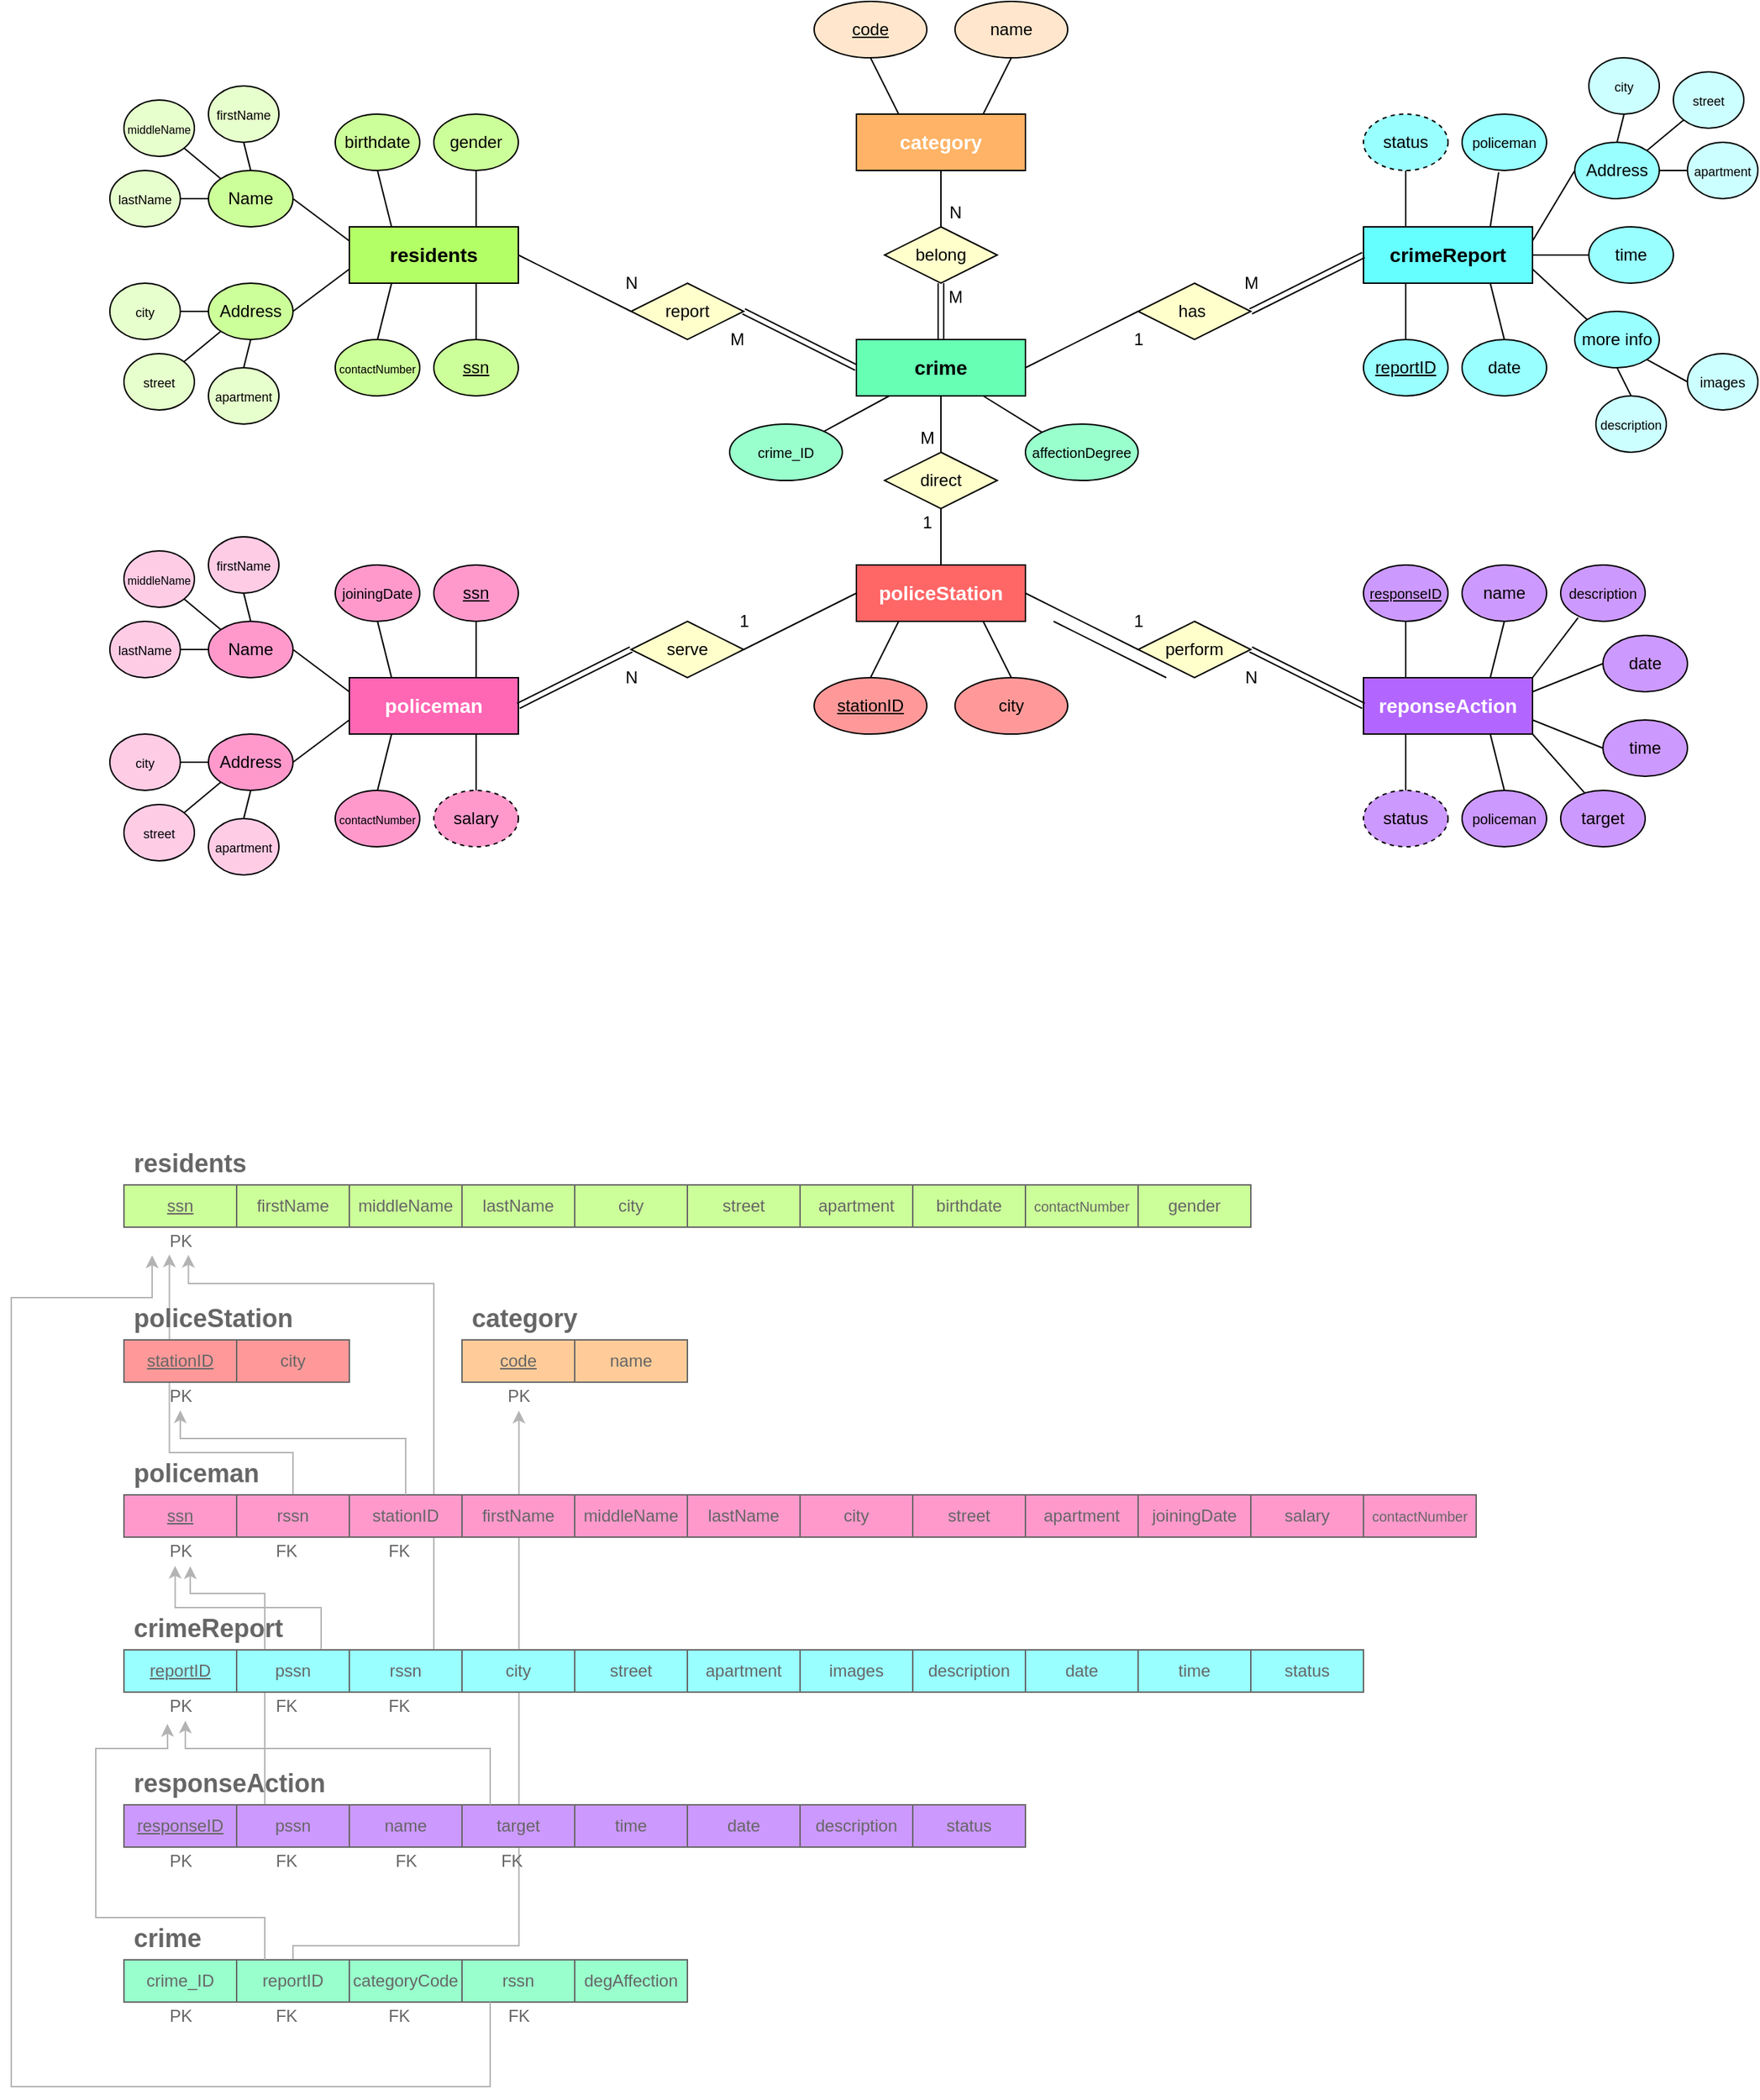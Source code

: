 <mxfile version="15.9.6" type="device"><diagram id="gpGcKiBbCPCmXu0Jpnlw" name="Page-1"><mxGraphModel dx="3022" dy="1627" grid="1" gridSize="10" guides="1" tooltips="1" connect="1" arrows="1" fold="1" page="1" pageScale="1" pageWidth="1600" pageHeight="900" math="0" shadow="0"><root><mxCell id="0"/><mxCell id="1" parent="0"/><mxCell id="7GE5UIGs6-QDEE3Zllt0-4" value="" style="edgeStyle=elbowEdgeStyle;elbow=vertical;endArrow=classic;html=1;rounded=0;strokeColor=#b3b3b3;exitX=0.5;exitY=0;exitDx=0;exitDy=0;entryX=0.242;entryY=0.969;entryDx=0;entryDy=0;entryPerimeter=0;" parent="1" source="7GE5UIGs6-QDEE3Zllt0-1" target="67aBHY5QRA2itSq19X-o-145" edge="1"><mxGeometry width="50" height="50" relative="1" as="geometry"><mxPoint x="-1225" y="290" as="sourcePoint"/><mxPoint x="-1470" y="160" as="targetPoint"/><Array as="points"><mxPoint x="-1290" y="270"/><mxPoint x="-1390" y="270"/><mxPoint x="-1400" y="190"/><mxPoint x="-1300" y="270"/></Array></mxGeometry></mxCell><mxCell id="67aBHY5QRA2itSq19X-o-214" value="" style="edgeStyle=elbowEdgeStyle;elbow=vertical;endArrow=classic;html=1;rounded=0;fontColor=#666666;strokeColor=#B3B3B3;exitX=0.75;exitY=0;exitDx=0;exitDy=0;entryX=0.692;entryY=0.984;entryDx=0;entryDy=0;entryPerimeter=0;" parent="1" source="67aBHY5QRA2itSq19X-o-101" target="67aBHY5QRA2itSq19X-o-145" edge="1"><mxGeometry width="50" height="50" relative="1" as="geometry"><mxPoint x="-1110" y="430" as="sourcePoint"/><mxPoint x="-1060" y="380" as="targetPoint"/><Array as="points"><mxPoint x="-1300" y="150"/><mxPoint x="-1320" y="150"/><mxPoint x="-1230" y="150"/><mxPoint x="-1240" y="150"/></Array></mxGeometry></mxCell><mxCell id="67aBHY5QRA2itSq19X-o-205" value="" style="edgeStyle=elbowEdgeStyle;elbow=vertical;endArrow=classic;html=1;rounded=0;fontColor=#666666;entryX=0.736;entryY=1.032;entryDx=0;entryDy=0;entryPerimeter=0;strokeColor=#B3B3B3;exitX=0.25;exitY=0;exitDx=0;exitDy=0;" parent="1" source="67aBHY5QRA2itSq19X-o-123" target="67aBHY5QRA2itSq19X-o-149" edge="1"><mxGeometry width="50" height="50" relative="1" as="geometry"><mxPoint x="-1160" y="520" as="sourcePoint"/><mxPoint x="-1320" y="360" as="targetPoint"/><Array as="points"><mxPoint x="-1240" y="370"/></Array></mxGeometry></mxCell><mxCell id="67aBHY5QRA2itSq19X-o-198" value="" style="edgeStyle=segmentEdgeStyle;endArrow=classic;html=1;rounded=0;fontColor=#666666;entryX=0.513;entryY=1.01;entryDx=0;entryDy=0;entryPerimeter=0;exitX=0.5;exitY=0;exitDx=0;exitDy=0;strokeColor=#B3B3B3;" parent="1" source="67aBHY5QRA2itSq19X-o-139" target="67aBHY5QRA2itSq19X-o-151" edge="1"><mxGeometry width="50" height="50" relative="1" as="geometry"><mxPoint x="-1130" y="680" as="sourcePoint"/><mxPoint x="-1080" y="630" as="targetPoint"/><Array as="points"><mxPoint x="-1240" y="620"/><mxPoint x="-1080" y="620"/></Array></mxGeometry></mxCell><mxCell id="67aBHY5QRA2itSq19X-o-207" value="" style="edgeStyle=elbowEdgeStyle;elbow=vertical;endArrow=classic;html=1;rounded=0;fontColor=#666666;exitX=0.75;exitY=0;exitDx=0;exitDy=0;entryX=0.378;entryY=1.021;entryDx=0;entryDy=0;entryPerimeter=0;strokeColor=#B3B3B3;" parent="1" source="67aBHY5QRA2itSq19X-o-110" target="67aBHY5QRA2itSq19X-o-149" edge="1"><mxGeometry width="50" height="50" relative="1" as="geometry"><mxPoint x="-1270" y="390" as="sourcePoint"/><mxPoint x="-1220" y="340" as="targetPoint"/></mxGeometry></mxCell><mxCell id="sPobWmiITJHNBYKtIoy2-1" value="&lt;font style=&quot;font-size: 10px&quot;&gt;&lt;u&gt;responseID&lt;/u&gt;&lt;/font&gt;" style="ellipse;whiteSpace=wrap;html=1;align=center;fillColor=#CC99FF;" parent="1" vertex="1"><mxGeometry x="-480" y="-360" width="60" height="40" as="geometry"/></mxCell><mxCell id="sPobWmiITJHNBYKtIoy2-5" value="report" style="shape=rhombus;perimeter=rhombusPerimeter;whiteSpace=wrap;html=1;align=center;fillColor=#FFFFCC;" parent="1" vertex="1"><mxGeometry x="-1000" y="-560" width="80" height="40" as="geometry"/></mxCell><mxCell id="sPobWmiITJHNBYKtIoy2-10" value="&lt;h3&gt;residents&lt;/h3&gt;" style="whiteSpace=wrap;html=1;align=center;fillColor=#B3FF66;fontColor=#000000;fontStyle=1;" parent="1" vertex="1"><mxGeometry x="-1200" y="-600" width="120" height="40" as="geometry"/></mxCell><mxCell id="sPobWmiITJHNBYKtIoy2-12" value="&lt;h3&gt;crimeReport&lt;/h3&gt;" style="whiteSpace=wrap;html=1;align=center;fillColor=#66FFFF;fontColor=#000000;fontStyle=1;" parent="1" vertex="1"><mxGeometry x="-480" y="-600" width="120" height="40" as="geometry"/></mxCell><mxCell id="sPobWmiITJHNBYKtIoy2-13" value="&lt;h3&gt;policeman&lt;/h3&gt;" style="whiteSpace=wrap;html=1;align=center;fillColor=#FF66B3;fontColor=#FFFFFF;fontStyle=1;" parent="1" vertex="1"><mxGeometry x="-1200" y="-280" width="120" height="40" as="geometry"/></mxCell><mxCell id="sPobWmiITJHNBYKtIoy2-14" value="&lt;h3&gt;reponseAction&lt;/h3&gt;" style="whiteSpace=wrap;html=1;align=center;fillColor=#B266FF;fontColor=#FFFFFF;fontStyle=1;" parent="1" vertex="1"><mxGeometry x="-480" y="-280" width="120" height="40" as="geometry"/></mxCell><mxCell id="sPobWmiITJHNBYKtIoy2-16" value="&lt;h3&gt;&lt;font color=&quot;#ffffff&quot;&gt;policeStation&lt;/font&gt;&lt;/h3&gt;" style="whiteSpace=wrap;html=1;align=center;fillColor=#FF6666;" parent="1" vertex="1"><mxGeometry x="-840" y="-360" width="120" height="40" as="geometry"/></mxCell><mxCell id="sPobWmiITJHNBYKtIoy2-20" value="&lt;h3&gt;&lt;font color=&quot;#ffffff&quot; data-font-src=&quot;https://fonts.googleapis.com/css?family=tajawal&quot;&gt;category&lt;/font&gt;&lt;/h3&gt;" style="whiteSpace=wrap;html=1;align=center;fillColor=#FFB366;fontStyle=1;" parent="1" vertex="1"><mxGeometry x="-840" y="-680" width="120" height="40" as="geometry"/></mxCell><mxCell id="sPobWmiITJHNBYKtIoy2-21" value="serve" style="shape=rhombus;perimeter=rhombusPerimeter;whiteSpace=wrap;html=1;align=center;fillColor=#FFFFCC;" parent="1" vertex="1"><mxGeometry x="-1000" y="-320" width="80" height="40" as="geometry"/></mxCell><mxCell id="sPobWmiITJHNBYKtIoy2-22" value="perform" style="shape=rhombus;perimeter=rhombusPerimeter;whiteSpace=wrap;html=1;align=center;fillColor=#FFFFCC;" parent="1" vertex="1"><mxGeometry x="-640" y="-320" width="80" height="40" as="geometry"/></mxCell><mxCell id="sPobWmiITJHNBYKtIoy2-23" value="belong" style="shape=rhombus;perimeter=rhombusPerimeter;whiteSpace=wrap;html=1;align=center;fillColor=#FFFFCC;" parent="1" vertex="1"><mxGeometry x="-820" y="-600" width="80" height="40" as="geometry"/></mxCell><mxCell id="sPobWmiITJHNBYKtIoy2-24" value="direct" style="shape=rhombus;perimeter=rhombusPerimeter;whiteSpace=wrap;html=1;align=center;fillColor=#FFFFCC;" parent="1" vertex="1"><mxGeometry x="-820" y="-440" width="80" height="40" as="geometry"/></mxCell><mxCell id="sPobWmiITJHNBYKtIoy2-28" value="" style="endArrow=none;html=1;entryX=0;entryY=0.5;entryDx=0;entryDy=0;exitX=1;exitY=0.5;exitDx=0;exitDy=0;shape=link;" parent="1" source="sPobWmiITJHNBYKtIoy2-13" target="sPobWmiITJHNBYKtIoy2-21" edge="1"><mxGeometry relative="1" as="geometry"><mxPoint x="-1240.0" y="-310.59" as="sourcePoint"/><mxPoint x="-1120.0" y="-310.59" as="targetPoint"/></mxGeometry></mxCell><mxCell id="sPobWmiITJHNBYKtIoy2-29" value="" style="endArrow=none;html=1;entryX=0;entryY=0.5;entryDx=0;entryDy=0;exitX=1;exitY=0.5;exitDx=0;exitDy=0;" parent="1" source="sPobWmiITJHNBYKtIoy2-21" target="sPobWmiITJHNBYKtIoy2-16" edge="1"><mxGeometry relative="1" as="geometry"><mxPoint x="-1000.0" y="-260.59" as="sourcePoint"/><mxPoint x="-880.0" y="-260.59" as="targetPoint"/></mxGeometry></mxCell><mxCell id="sPobWmiITJHNBYKtIoy2-30" value="" style="endArrow=none;html=1;exitX=1;exitY=0.5;exitDx=0;exitDy=0;entryX=0;entryY=0.5;entryDx=0;entryDy=0;" parent="1" edge="1"><mxGeometry relative="1" as="geometry"><mxPoint x="-720" y="-500.0" as="sourcePoint"/><mxPoint x="-640" y="-540.0" as="targetPoint"/></mxGeometry></mxCell><mxCell id="sPobWmiITJHNBYKtIoy2-32" value="" style="endArrow=none;html=1;exitX=1;exitY=0.5;exitDx=0;exitDy=0;entryX=0;entryY=0.5;entryDx=0;entryDy=0;shape=link;" parent="1" source="sPobWmiITJHNBYKtIoy2-22" target="sPobWmiITJHNBYKtIoy2-14" edge="1"><mxGeometry relative="1" as="geometry"><mxPoint x="-400" y="-260" as="sourcePoint"/><mxPoint x="-280" y="-260" as="targetPoint"/></mxGeometry></mxCell><mxCell id="sPobWmiITJHNBYKtIoy2-33" value="" style="endArrow=none;html=1;entryX=0;entryY=0.5;entryDx=0;entryDy=0;exitX=1;exitY=0.5;exitDx=0;exitDy=0;" parent="1" source="sPobWmiITJHNBYKtIoy2-16" target="sPobWmiITJHNBYKtIoy2-22" edge="1"><mxGeometry relative="1" as="geometry"><mxPoint x="-680" y="-260" as="sourcePoint"/><mxPoint x="-560" y="-260" as="targetPoint"/></mxGeometry></mxCell><mxCell id="sPobWmiITJHNBYKtIoy2-34" value="" style="endArrow=none;html=1;exitX=0.5;exitY=1;exitDx=0;exitDy=0;entryX=0.5;entryY=0;entryDx=0;entryDy=0;shape=link;" parent="1" source="sPobWmiITJHNBYKtIoy2-23" edge="1"><mxGeometry relative="1" as="geometry"><mxPoint x="-780" y="-580" as="sourcePoint"/><mxPoint x="-780" y="-520.0" as="targetPoint"/></mxGeometry></mxCell><mxCell id="sPobWmiITJHNBYKtIoy2-37" value="" style="endArrow=none;html=1;exitX=0.5;exitY=1;exitDx=0;exitDy=0;entryX=0.5;entryY=0;entryDx=0;entryDy=0;" parent="1" source="sPobWmiITJHNBYKtIoy2-24" target="sPobWmiITJHNBYKtIoy2-16" edge="1"><mxGeometry relative="1" as="geometry"><mxPoint x="-780" y="-340" as="sourcePoint"/><mxPoint x="-780" y="-300" as="targetPoint"/></mxGeometry></mxCell><mxCell id="sPobWmiITJHNBYKtIoy2-38" value="" style="endArrow=none;html=1;exitX=0.5;exitY=1;exitDx=0;exitDy=0;entryX=0.5;entryY=0;entryDx=0;entryDy=0;" parent="1" source="sPobWmiITJHNBYKtIoy2-20" target="sPobWmiITJHNBYKtIoy2-23" edge="1"><mxGeometry relative="1" as="geometry"><mxPoint x="-780.42" y="-700" as="sourcePoint"/><mxPoint x="-780.42" y="-660" as="targetPoint"/></mxGeometry></mxCell><mxCell id="sPobWmiITJHNBYKtIoy2-39" value="" style="endArrow=none;html=1;exitX=0.5;exitY=1;exitDx=0;exitDy=0;entryX=0.5;entryY=0;entryDx=0;entryDy=0;" parent="1" target="sPobWmiITJHNBYKtIoy2-24" edge="1"><mxGeometry relative="1" as="geometry"><mxPoint x="-780" y="-480" as="sourcePoint"/><mxPoint x="-780.42" y="-430" as="targetPoint"/></mxGeometry></mxCell><mxCell id="sPobWmiITJHNBYKtIoy2-41" value="&lt;u&gt;stationID&lt;/u&gt;" style="ellipse;whiteSpace=wrap;html=1;align=center;fillColor=#FF9999;" parent="1" vertex="1"><mxGeometry x="-870" y="-280" width="80" height="40" as="geometry"/></mxCell><mxCell id="sPobWmiITJHNBYKtIoy2-42" value="city" style="ellipse;whiteSpace=wrap;html=1;align=center;fillColor=#FF9999;" parent="1" vertex="1"><mxGeometry x="-770" y="-280" width="80" height="40" as="geometry"/></mxCell><mxCell id="sPobWmiITJHNBYKtIoy2-43" value="" style="endArrow=none;html=1;exitX=0.75;exitY=1;exitDx=0;exitDy=0;entryX=0.5;entryY=0;entryDx=0;entryDy=0;" parent="1" source="sPobWmiITJHNBYKtIoy2-16" target="sPobWmiITJHNBYKtIoy2-42" edge="1"><mxGeometry relative="1" as="geometry"><mxPoint x="-800" y="-180.34" as="sourcePoint"/><mxPoint x="-680" y="-180.34" as="targetPoint"/></mxGeometry></mxCell><mxCell id="sPobWmiITJHNBYKtIoy2-44" value="" style="endArrow=none;html=1;exitX=0.5;exitY=0;exitDx=0;exitDy=0;entryX=0.25;entryY=1;entryDx=0;entryDy=0;" parent="1" source="sPobWmiITJHNBYKtIoy2-41" target="sPobWmiITJHNBYKtIoy2-16" edge="1"><mxGeometry relative="1" as="geometry"><mxPoint x="-850" y="-290.0" as="sourcePoint"/><mxPoint x="-730" y="-290.0" as="targetPoint"/></mxGeometry></mxCell><mxCell id="sPobWmiITJHNBYKtIoy2-45" value="&lt;font style=&quot;font-size: 10px&quot;&gt;affectionDegree&lt;/font&gt;" style="ellipse;whiteSpace=wrap;html=1;align=center;fillColor=#99FFCC;" parent="1" vertex="1"><mxGeometry x="-720" y="-460" width="80" height="40" as="geometry"/></mxCell><mxCell id="sPobWmiITJHNBYKtIoy2-46" value="" style="endArrow=none;html=1;exitX=0.5;exitY=1;exitDx=0;exitDy=0;entryX=0.25;entryY=0;entryDx=0;entryDy=0;" parent="1" source="sPobWmiITJHNBYKtIoy2-1" target="sPobWmiITJHNBYKtIoy2-14" edge="1"><mxGeometry relative="1" as="geometry"><mxPoint x="-480" y="-310" as="sourcePoint"/><mxPoint x="-450" y="-290" as="targetPoint"/></mxGeometry></mxCell><mxCell id="sPobWmiITJHNBYKtIoy2-47" value="" style="endArrow=none;html=1;exitX=0.75;exitY=1;exitDx=0;exitDy=0;entryX=0;entryY=0;entryDx=0;entryDy=0;" parent="1" target="sPobWmiITJHNBYKtIoy2-45" edge="1"><mxGeometry relative="1" as="geometry"><mxPoint x="-750" y="-480" as="sourcePoint"/><mxPoint x="-560" y="-400" as="targetPoint"/></mxGeometry></mxCell><mxCell id="sPobWmiITJHNBYKtIoy2-49" value="name" style="ellipse;whiteSpace=wrap;html=1;align=center;fillColor=#FFE6CC;" parent="1" vertex="1"><mxGeometry x="-770" y="-760" width="80" height="40" as="geometry"/></mxCell><mxCell id="sPobWmiITJHNBYKtIoy2-50" value="&lt;u&gt;code&lt;/u&gt;" style="ellipse;whiteSpace=wrap;html=1;align=center;fillColor=#FFE6CC;" parent="1" vertex="1"><mxGeometry x="-870" y="-760" width="80" height="40" as="geometry"/></mxCell><mxCell id="sPobWmiITJHNBYKtIoy2-52" value="" style="endArrow=none;html=1;entryX=0.5;entryY=1;entryDx=0;entryDy=0;exitX=0.25;exitY=0;exitDx=0;exitDy=0;" parent="1" source="sPobWmiITJHNBYKtIoy2-20" target="sPobWmiITJHNBYKtIoy2-50" edge="1"><mxGeometry relative="1" as="geometry"><mxPoint x="-970" y="-690" as="sourcePoint"/><mxPoint x="-850" y="-690" as="targetPoint"/></mxGeometry></mxCell><mxCell id="sPobWmiITJHNBYKtIoy2-53" value="" style="endArrow=none;html=1;exitX=0.5;exitY=1;exitDx=0;exitDy=0;entryX=0.75;entryY=0;entryDx=0;entryDy=0;" parent="1" source="sPobWmiITJHNBYKtIoy2-49" target="sPobWmiITJHNBYKtIoy2-20" edge="1"><mxGeometry relative="1" as="geometry"><mxPoint x="-700" y="-700" as="sourcePoint"/><mxPoint x="-580" y="-700" as="targetPoint"/></mxGeometry></mxCell><mxCell id="sPobWmiITJHNBYKtIoy2-59" value="name" style="ellipse;whiteSpace=wrap;html=1;align=center;fillColor=#CC99FF;" parent="1" vertex="1"><mxGeometry x="-410" y="-360" width="60" height="40" as="geometry"/></mxCell><mxCell id="sPobWmiITJHNBYKtIoy2-60" value="&lt;font style=&quot;font-size: 10px&quot;&gt;description&lt;/font&gt;" style="ellipse;whiteSpace=wrap;html=1;align=center;fillColor=#CC99FF;" parent="1" vertex="1"><mxGeometry x="-340" y="-360" width="60" height="40" as="geometry"/></mxCell><mxCell id="sPobWmiITJHNBYKtIoy2-61" value="date" style="ellipse;whiteSpace=wrap;html=1;align=center;fillColor=#CC99FF;" parent="1" vertex="1"><mxGeometry x="-310" y="-310" width="60" height="40" as="geometry"/></mxCell><mxCell id="sPobWmiITJHNBYKtIoy2-62" value="time" style="ellipse;whiteSpace=wrap;html=1;align=center;fillColor=#CC99FF;" parent="1" vertex="1"><mxGeometry x="-310" y="-250" width="60" height="40" as="geometry"/></mxCell><mxCell id="sPobWmiITJHNBYKtIoy2-63" value="status" style="ellipse;whiteSpace=wrap;html=1;align=center;fillColor=#CC99FF;dashed=1;" parent="1" vertex="1"><mxGeometry x="-480" y="-200" width="60" height="40" as="geometry"/></mxCell><mxCell id="sPobWmiITJHNBYKtIoy2-64" value="&lt;font style=&quot;font-size: 10px&quot;&gt;policeman&lt;/font&gt;" style="ellipse;whiteSpace=wrap;html=1;align=center;fillColor=#CC99FF;" parent="1" vertex="1"><mxGeometry x="-410" y="-200" width="60" height="40" as="geometry"/></mxCell><mxCell id="sPobWmiITJHNBYKtIoy2-65" value="target" style="ellipse;whiteSpace=wrap;html=1;align=center;fillColor=#CC99FF;" parent="1" vertex="1"><mxGeometry x="-340" y="-200" width="60" height="40" as="geometry"/></mxCell><mxCell id="sPobWmiITJHNBYKtIoy2-66" value="" style="endArrow=none;html=1;exitX=0.5;exitY=1;exitDx=0;exitDy=0;entryX=0.75;entryY=0;entryDx=0;entryDy=0;" parent="1" source="sPobWmiITJHNBYKtIoy2-59" target="sPobWmiITJHNBYKtIoy2-14" edge="1"><mxGeometry relative="1" as="geometry"><mxPoint x="-400" y="-310" as="sourcePoint"/><mxPoint x="-370" y="-290" as="targetPoint"/></mxGeometry></mxCell><mxCell id="sPobWmiITJHNBYKtIoy2-67" value="" style="endArrow=none;html=1;exitX=0.206;exitY=0.936;exitDx=0;exitDy=0;exitPerimeter=0;entryX=1;entryY=0;entryDx=0;entryDy=0;" parent="1" source="sPobWmiITJHNBYKtIoy2-60" target="sPobWmiITJHNBYKtIoy2-14" edge="1"><mxGeometry relative="1" as="geometry"><mxPoint x="-360" y="-310" as="sourcePoint"/><mxPoint x="-330" y="-290" as="targetPoint"/></mxGeometry></mxCell><mxCell id="sPobWmiITJHNBYKtIoy2-68" value="" style="endArrow=none;html=1;exitX=1;exitY=0.25;exitDx=0;exitDy=0;entryX=0;entryY=0.5;entryDx=0;entryDy=0;" parent="1" source="sPobWmiITJHNBYKtIoy2-14" target="sPobWmiITJHNBYKtIoy2-61" edge="1"><mxGeometry relative="1" as="geometry"><mxPoint x="-350" y="-280" as="sourcePoint"/><mxPoint x="-320" y="-260" as="targetPoint"/></mxGeometry></mxCell><mxCell id="sPobWmiITJHNBYKtIoy2-72" value="" style="endArrow=none;html=1;exitX=1;exitY=0.75;exitDx=0;exitDy=0;entryX=0;entryY=0.5;entryDx=0;entryDy=0;" parent="1" source="sPobWmiITJHNBYKtIoy2-14" target="sPobWmiITJHNBYKtIoy2-62" edge="1"><mxGeometry relative="1" as="geometry"><mxPoint x="-350" y="-240" as="sourcePoint"/><mxPoint x="-330" y="-210" as="targetPoint"/></mxGeometry></mxCell><mxCell id="sPobWmiITJHNBYKtIoy2-73" value="" style="endArrow=none;html=1;exitX=1;exitY=1;exitDx=0;exitDy=0;entryX=0.282;entryY=0.043;entryDx=0;entryDy=0;entryPerimeter=0;" parent="1" source="sPobWmiITJHNBYKtIoy2-14" target="sPobWmiITJHNBYKtIoy2-65" edge="1"><mxGeometry relative="1" as="geometry"><mxPoint x="-360" y="-220" as="sourcePoint"/><mxPoint x="-330" y="-200" as="targetPoint"/></mxGeometry></mxCell><mxCell id="sPobWmiITJHNBYKtIoy2-74" value="" style="endArrow=none;html=1;exitX=0.75;exitY=1;exitDx=0;exitDy=0;entryX=0.5;entryY=0;entryDx=0;entryDy=0;" parent="1" source="sPobWmiITJHNBYKtIoy2-14" target="sPobWmiITJHNBYKtIoy2-64" edge="1"><mxGeometry relative="1" as="geometry"><mxPoint x="-410" y="-230" as="sourcePoint"/><mxPoint x="-380" y="-210" as="targetPoint"/></mxGeometry></mxCell><mxCell id="sPobWmiITJHNBYKtIoy2-75" value="" style="endArrow=none;html=1;exitX=0.25;exitY=1;exitDx=0;exitDy=0;entryX=0.5;entryY=0;entryDx=0;entryDy=0;" parent="1" source="sPobWmiITJHNBYKtIoy2-14" target="sPobWmiITJHNBYKtIoy2-63" edge="1"><mxGeometry relative="1" as="geometry"><mxPoint x="-470" y="-230" as="sourcePoint"/><mxPoint x="-440" y="-210" as="targetPoint"/></mxGeometry></mxCell><mxCell id="sPobWmiITJHNBYKtIoy2-80" value="&lt;font style=&quot;font-size: 12px&quot;&gt;salary&lt;/font&gt;" style="ellipse;whiteSpace=wrap;html=1;align=center;fillColor=#FF99CC;dashed=1;" parent="1" vertex="1"><mxGeometry x="-1140" y="-200" width="60" height="40" as="geometry"/></mxCell><mxCell id="sPobWmiITJHNBYKtIoy2-81" value="&lt;font style=&quot;font-size: 8px&quot;&gt;contactNumber&lt;/font&gt;" style="ellipse;whiteSpace=wrap;html=1;align=center;fillColor=#FF99CC;" parent="1" vertex="1"><mxGeometry x="-1210" y="-200" width="60" height="40" as="geometry"/></mxCell><mxCell id="sPobWmiITJHNBYKtIoy2-82" value="&lt;font size=&quot;1&quot;&gt;&lt;u style=&quot;font-size: 12px&quot;&gt;ssn&lt;/u&gt;&lt;/font&gt;" style="ellipse;whiteSpace=wrap;html=1;align=center;fillColor=#FF99CC;" parent="1" vertex="1"><mxGeometry x="-1140" y="-360" width="60" height="40" as="geometry"/></mxCell><mxCell id="sPobWmiITJHNBYKtIoy2-83" value="&lt;font style=&quot;font-size: 10px&quot;&gt;joiningDate&lt;/font&gt;" style="ellipse;whiteSpace=wrap;html=1;align=center;fillColor=#FF99CC;" parent="1" vertex="1"><mxGeometry x="-1210" y="-360" width="60" height="40" as="geometry"/></mxCell><mxCell id="sPobWmiITJHNBYKtIoy2-84" value="&lt;font style=&quot;font-size: 12px&quot;&gt;Name&lt;/font&gt;" style="ellipse;whiteSpace=wrap;html=1;align=center;fillColor=#FF99CC;" parent="1" vertex="1"><mxGeometry x="-1300" y="-320" width="60" height="40" as="geometry"/></mxCell><mxCell id="sPobWmiITJHNBYKtIoy2-85" value="&lt;font style=&quot;font-size: 12px&quot;&gt;Address&lt;/font&gt;" style="ellipse;whiteSpace=wrap;html=1;align=center;fillColor=#FF99CC;" parent="1" vertex="1"><mxGeometry x="-1300" y="-240" width="60" height="40" as="geometry"/></mxCell><mxCell id="sPobWmiITJHNBYKtIoy2-88" value="" style="endArrow=none;html=1;exitX=0.75;exitY=1;exitDx=0;exitDy=0;entryX=0.5;entryY=0;entryDx=0;entryDy=0;" parent="1" source="sPobWmiITJHNBYKtIoy2-13" target="sPobWmiITJHNBYKtIoy2-80" edge="1"><mxGeometry relative="1" as="geometry"><mxPoint x="-1110" y="-220.29" as="sourcePoint"/><mxPoint x="-1050" y="-220.29" as="targetPoint"/></mxGeometry></mxCell><mxCell id="sPobWmiITJHNBYKtIoy2-89" value="" style="endArrow=none;html=1;entryX=0.25;entryY=1;entryDx=0;entryDy=0;exitX=0.5;exitY=0;exitDx=0;exitDy=0;" parent="1" source="sPobWmiITJHNBYKtIoy2-81" target="sPobWmiITJHNBYKtIoy2-13" edge="1"><mxGeometry relative="1" as="geometry"><mxPoint x="-1220" y="-220.29" as="sourcePoint"/><mxPoint x="-1160" y="-220.29" as="targetPoint"/></mxGeometry></mxCell><mxCell id="sPobWmiITJHNBYKtIoy2-90" value="" style="endArrow=none;html=1;entryX=0.5;entryY=1;entryDx=0;entryDy=0;exitX=0.75;exitY=0;exitDx=0;exitDy=0;" parent="1" source="sPobWmiITJHNBYKtIoy2-13" target="sPobWmiITJHNBYKtIoy2-82" edge="1"><mxGeometry relative="1" as="geometry"><mxPoint x="-1180" y="-300.29" as="sourcePoint"/><mxPoint x="-1120" y="-300.29" as="targetPoint"/></mxGeometry></mxCell><mxCell id="sPobWmiITJHNBYKtIoy2-91" value="" style="endArrow=none;html=1;exitX=0.5;exitY=1;exitDx=0;exitDy=0;entryX=0.25;entryY=0;entryDx=0;entryDy=0;" parent="1" source="sPobWmiITJHNBYKtIoy2-83" target="sPobWmiITJHNBYKtIoy2-13" edge="1"><mxGeometry relative="1" as="geometry"><mxPoint x="-1210" y="-300.29" as="sourcePoint"/><mxPoint x="-1150" y="-300.29" as="targetPoint"/></mxGeometry></mxCell><mxCell id="sPobWmiITJHNBYKtIoy2-92" value="" style="endArrow=none;html=1;entryX=0;entryY=0.75;entryDx=0;entryDy=0;exitX=1;exitY=0.5;exitDx=0;exitDy=0;" parent="1" source="sPobWmiITJHNBYKtIoy2-85" target="sPobWmiITJHNBYKtIoy2-13" edge="1"><mxGeometry relative="1" as="geometry"><mxPoint x="-1280" y="-250" as="sourcePoint"/><mxPoint x="-1220" y="-250" as="targetPoint"/></mxGeometry></mxCell><mxCell id="sPobWmiITJHNBYKtIoy2-93" value="" style="endArrow=none;html=1;entryX=0;entryY=0.25;entryDx=0;entryDy=0;exitX=1;exitY=0.5;exitDx=0;exitDy=0;" parent="1" source="sPobWmiITJHNBYKtIoy2-84" target="sPobWmiITJHNBYKtIoy2-13" edge="1"><mxGeometry relative="1" as="geometry"><mxPoint x="-1280" y="-270" as="sourcePoint"/><mxPoint x="-1220" y="-270" as="targetPoint"/></mxGeometry></mxCell><mxCell id="sPobWmiITJHNBYKtIoy2-96" value="&lt;font style=&quot;font-size: 9px&quot;&gt;lastName&lt;/font&gt;" style="ellipse;whiteSpace=wrap;html=1;align=center;fillColor=#FFCCE6;" parent="1" vertex="1"><mxGeometry x="-1370" y="-320" width="50" height="40" as="geometry"/></mxCell><mxCell id="sPobWmiITJHNBYKtIoy2-100" value="&lt;font style=&quot;font-size: 8px&quot;&gt;middleName&lt;/font&gt;" style="ellipse;whiteSpace=wrap;html=1;align=center;fillColor=#FFCCE6;" parent="1" vertex="1"><mxGeometry x="-1360" y="-370" width="50" height="40" as="geometry"/></mxCell><mxCell id="sPobWmiITJHNBYKtIoy2-101" value="&lt;font style=&quot;font-size: 9px&quot;&gt;firstName&lt;/font&gt;" style="ellipse;whiteSpace=wrap;html=1;align=center;fillColor=#FFCCE6;" parent="1" vertex="1"><mxGeometry x="-1300" y="-380" width="50" height="40" as="geometry"/></mxCell><mxCell id="sPobWmiITJHNBYKtIoy2-102" value="&lt;font style=&quot;font-size: 9px&quot;&gt;city&lt;/font&gt;" style="ellipse;whiteSpace=wrap;html=1;align=center;fillColor=#FFCCE6;" parent="1" vertex="1"><mxGeometry x="-1370" y="-240" width="50" height="40" as="geometry"/></mxCell><mxCell id="sPobWmiITJHNBYKtIoy2-103" value="&lt;font style=&quot;font-size: 9px&quot;&gt;street&lt;/font&gt;" style="ellipse;whiteSpace=wrap;html=1;align=center;fillColor=#FFCCE6;" parent="1" vertex="1"><mxGeometry x="-1360" y="-190" width="50" height="40" as="geometry"/></mxCell><mxCell id="sPobWmiITJHNBYKtIoy2-104" value="&lt;font style=&quot;font-size: 9px&quot;&gt;apartment&lt;/font&gt;" style="ellipse;whiteSpace=wrap;html=1;align=center;fillColor=#FFCCE6;" parent="1" vertex="1"><mxGeometry x="-1300" y="-180" width="50" height="40" as="geometry"/></mxCell><mxCell id="sPobWmiITJHNBYKtIoy2-105" value="" style="endArrow=none;html=1;entryX=0.5;entryY=0;entryDx=0;entryDy=0;exitX=0.5;exitY=1;exitDx=0;exitDy=0;" parent="1" source="sPobWmiITJHNBYKtIoy2-85" target="sPobWmiITJHNBYKtIoy2-104" edge="1"><mxGeometry relative="1" as="geometry"><mxPoint x="-1280" y="-190" as="sourcePoint"/><mxPoint x="-1250" y="-190" as="targetPoint"/></mxGeometry></mxCell><mxCell id="sPobWmiITJHNBYKtIoy2-106" value="" style="endArrow=none;html=1;entryX=0;entryY=1;entryDx=0;entryDy=0;exitX=1;exitY=0;exitDx=0;exitDy=0;" parent="1" source="sPobWmiITJHNBYKtIoy2-103" target="sPobWmiITJHNBYKtIoy2-85" edge="1"><mxGeometry relative="1" as="geometry"><mxPoint x="-1320" y="-200" as="sourcePoint"/><mxPoint x="-1290" y="-200" as="targetPoint"/></mxGeometry></mxCell><mxCell id="sPobWmiITJHNBYKtIoy2-107" value="" style="endArrow=none;html=1;entryX=0;entryY=0.5;entryDx=0;entryDy=0;exitX=1;exitY=0.5;exitDx=0;exitDy=0;" parent="1" source="sPobWmiITJHNBYKtIoy2-102" target="sPobWmiITJHNBYKtIoy2-85" edge="1"><mxGeometry relative="1" as="geometry"><mxPoint x="-1330" y="-240.57" as="sourcePoint"/><mxPoint x="-1300" y="-240.57" as="targetPoint"/></mxGeometry></mxCell><mxCell id="sPobWmiITJHNBYKtIoy2-108" value="" style="endArrow=none;html=1;entryX=0;entryY=0.5;entryDx=0;entryDy=0;exitX=1;exitY=0.5;exitDx=0;exitDy=0;" parent="1" source="sPobWmiITJHNBYKtIoy2-96" target="sPobWmiITJHNBYKtIoy2-84" edge="1"><mxGeometry relative="1" as="geometry"><mxPoint x="-1330" y="-280" as="sourcePoint"/><mxPoint x="-1300" y="-280" as="targetPoint"/></mxGeometry></mxCell><mxCell id="sPobWmiITJHNBYKtIoy2-109" value="" style="endArrow=none;html=1;entryX=0;entryY=0;entryDx=0;entryDy=0;exitX=1;exitY=1;exitDx=0;exitDy=0;" parent="1" source="sPobWmiITJHNBYKtIoy2-100" target="sPobWmiITJHNBYKtIoy2-84" edge="1"><mxGeometry relative="1" as="geometry"><mxPoint x="-1320" y="-320.57" as="sourcePoint"/><mxPoint x="-1290" y="-320.57" as="targetPoint"/></mxGeometry></mxCell><mxCell id="sPobWmiITJHNBYKtIoy2-111" value="" style="endArrow=none;html=1;exitX=0.5;exitY=1;exitDx=0;exitDy=0;entryX=0.5;entryY=0;entryDx=0;entryDy=0;" parent="1" source="sPobWmiITJHNBYKtIoy2-101" target="sPobWmiITJHNBYKtIoy2-84" edge="1"><mxGeometry relative="1" as="geometry"><mxPoint x="-1280" y="-330" as="sourcePoint"/><mxPoint x="-1250" y="-330" as="targetPoint"/></mxGeometry></mxCell><mxCell id="sPobWmiITJHNBYKtIoy2-114" value="&lt;span style=&quot;font-size: 8px&quot;&gt;contactNumber&lt;/span&gt;" style="ellipse;whiteSpace=wrap;html=1;align=center;fillColor=#CCFF99;" parent="1" vertex="1"><mxGeometry x="-1210" y="-520" width="60" height="40" as="geometry"/></mxCell><mxCell id="sPobWmiITJHNBYKtIoy2-115" value="&lt;font size=&quot;1&quot;&gt;&lt;span style=&quot;font-size: 12px&quot;&gt;gender&lt;/span&gt;&lt;/font&gt;" style="ellipse;whiteSpace=wrap;html=1;align=center;fillColor=#CCFF99;" parent="1" vertex="1"><mxGeometry x="-1140" y="-680" width="60" height="40" as="geometry"/></mxCell><mxCell id="sPobWmiITJHNBYKtIoy2-116" value="&lt;font size=&quot;1&quot;&gt;&lt;span style=&quot;font-size: 12px&quot;&gt;birthdate&lt;/span&gt;&lt;/font&gt;" style="ellipse;whiteSpace=wrap;html=1;align=center;fillColor=#CCFF99;" parent="1" vertex="1"><mxGeometry x="-1210" y="-680" width="60" height="40" as="geometry"/></mxCell><mxCell id="sPobWmiITJHNBYKtIoy2-124" value="&lt;font size=&quot;1&quot;&gt;&lt;span style=&quot;font-size: 12px&quot;&gt;&lt;u&gt;ssn&lt;/u&gt;&lt;/span&gt;&lt;/font&gt;" style="ellipse;whiteSpace=wrap;html=1;align=center;fillColor=#CCFF99;" parent="1" vertex="1"><mxGeometry x="-1140" y="-520" width="60" height="40" as="geometry"/></mxCell><mxCell id="sPobWmiITJHNBYKtIoy2-125" value="&lt;font style=&quot;font-size: 12px&quot;&gt;Name&lt;/font&gt;" style="ellipse;whiteSpace=wrap;html=1;align=center;fillColor=#CCFF99;" parent="1" vertex="1"><mxGeometry x="-1300" y="-640" width="60" height="40" as="geometry"/></mxCell><mxCell id="sPobWmiITJHNBYKtIoy2-126" value="&lt;font style=&quot;font-size: 12px&quot;&gt;Address&lt;/font&gt;" style="ellipse;whiteSpace=wrap;html=1;align=center;fillColor=#CCFF99;" parent="1" vertex="1"><mxGeometry x="-1300" y="-560" width="60" height="40" as="geometry"/></mxCell><mxCell id="sPobWmiITJHNBYKtIoy2-127" value="&lt;font style=&quot;font-size: 9px&quot;&gt;lastName&lt;/font&gt;" style="ellipse;whiteSpace=wrap;html=1;align=center;fillColor=#E6FFCC;" parent="1" vertex="1"><mxGeometry x="-1370" y="-640" width="50" height="40" as="geometry"/></mxCell><mxCell id="sPobWmiITJHNBYKtIoy2-128" value="&lt;font style=&quot;font-size: 8px&quot;&gt;middleName&lt;/font&gt;" style="ellipse;whiteSpace=wrap;html=1;align=center;fillColor=#E6FFCC;" parent="1" vertex="1"><mxGeometry x="-1360" y="-690" width="50" height="40" as="geometry"/></mxCell><mxCell id="sPobWmiITJHNBYKtIoy2-129" value="&lt;font style=&quot;font-size: 9px&quot;&gt;firstName&lt;/font&gt;" style="ellipse;whiteSpace=wrap;html=1;align=center;fillColor=#E6FFCC;" parent="1" vertex="1"><mxGeometry x="-1300" y="-700" width="50" height="40" as="geometry"/></mxCell><mxCell id="sPobWmiITJHNBYKtIoy2-130" value="&lt;font style=&quot;font-size: 9px&quot;&gt;city&lt;/font&gt;" style="ellipse;whiteSpace=wrap;html=1;align=center;fillColor=#E6FFCC;" parent="1" vertex="1"><mxGeometry x="-1370" y="-560" width="50" height="40" as="geometry"/></mxCell><mxCell id="sPobWmiITJHNBYKtIoy2-131" value="&lt;font style=&quot;font-size: 9px&quot;&gt;street&lt;/font&gt;" style="ellipse;whiteSpace=wrap;html=1;align=center;fillColor=#E6FFCC;" parent="1" vertex="1"><mxGeometry x="-1360" y="-510" width="50" height="40" as="geometry"/></mxCell><mxCell id="sPobWmiITJHNBYKtIoy2-132" value="&lt;font style=&quot;font-size: 9px&quot;&gt;apartment&lt;/font&gt;" style="ellipse;whiteSpace=wrap;html=1;align=center;fillColor=#E6FFCC;" parent="1" vertex="1"><mxGeometry x="-1300" y="-500" width="50" height="40" as="geometry"/></mxCell><mxCell id="sPobWmiITJHNBYKtIoy2-133" value="" style="endArrow=none;html=1;entryX=0.5;entryY=0;entryDx=0;entryDy=0;exitX=0.5;exitY=1;exitDx=0;exitDy=0;" parent="1" source="sPobWmiITJHNBYKtIoy2-126" edge="1"><mxGeometry relative="1" as="geometry"><mxPoint x="-1280" y="-510" as="sourcePoint"/><mxPoint x="-1275" y="-500" as="targetPoint"/></mxGeometry></mxCell><mxCell id="sPobWmiITJHNBYKtIoy2-134" value="" style="endArrow=none;html=1;entryX=0;entryY=1;entryDx=0;entryDy=0;exitX=1;exitY=0;exitDx=0;exitDy=0;" parent="1" target="sPobWmiITJHNBYKtIoy2-126" edge="1"><mxGeometry relative="1" as="geometry"><mxPoint x="-1317.427" y="-504.226" as="sourcePoint"/><mxPoint x="-1290" y="-520" as="targetPoint"/></mxGeometry></mxCell><mxCell id="sPobWmiITJHNBYKtIoy2-135" value="" style="endArrow=none;html=1;entryX=0;entryY=0.5;entryDx=0;entryDy=0;exitX=1;exitY=0.5;exitDx=0;exitDy=0;" parent="1" source="sPobWmiITJHNBYKtIoy2-130" target="sPobWmiITJHNBYKtIoy2-126" edge="1"><mxGeometry relative="1" as="geometry"><mxPoint x="-1330" y="-560.57" as="sourcePoint"/><mxPoint x="-1300" y="-560.57" as="targetPoint"/></mxGeometry></mxCell><mxCell id="sPobWmiITJHNBYKtIoy2-136" value="" style="endArrow=none;html=1;entryX=0;entryY=0.5;entryDx=0;entryDy=0;exitX=1;exitY=0.5;exitDx=0;exitDy=0;" parent="1" source="sPobWmiITJHNBYKtIoy2-127" target="sPobWmiITJHNBYKtIoy2-125" edge="1"><mxGeometry relative="1" as="geometry"><mxPoint x="-1330" y="-600" as="sourcePoint"/><mxPoint x="-1300" y="-600" as="targetPoint"/></mxGeometry></mxCell><mxCell id="sPobWmiITJHNBYKtIoy2-137" value="" style="endArrow=none;html=1;entryX=0;entryY=0;entryDx=0;entryDy=0;exitX=1;exitY=1;exitDx=0;exitDy=0;" parent="1" source="sPobWmiITJHNBYKtIoy2-128" target="sPobWmiITJHNBYKtIoy2-125" edge="1"><mxGeometry relative="1" as="geometry"><mxPoint x="-1320" y="-640.57" as="sourcePoint"/><mxPoint x="-1290" y="-640.57" as="targetPoint"/></mxGeometry></mxCell><mxCell id="sPobWmiITJHNBYKtIoy2-138" value="" style="endArrow=none;html=1;exitX=0.5;exitY=1;exitDx=0;exitDy=0;entryX=0.5;entryY=0;entryDx=0;entryDy=0;" parent="1" source="sPobWmiITJHNBYKtIoy2-129" target="sPobWmiITJHNBYKtIoy2-125" edge="1"><mxGeometry relative="1" as="geometry"><mxPoint x="-1280" y="-650" as="sourcePoint"/><mxPoint x="-1250" y="-650" as="targetPoint"/></mxGeometry></mxCell><mxCell id="sPobWmiITJHNBYKtIoy2-154" value="" style="endArrow=none;html=1;entryX=0.5;entryY=1;entryDx=0;entryDy=0;exitX=0.75;exitY=0;exitDx=0;exitDy=0;" parent="1" source="sPobWmiITJHNBYKtIoy2-10" target="sPobWmiITJHNBYKtIoy2-115" edge="1"><mxGeometry relative="1" as="geometry"><mxPoint x="-1130" y="-619.5" as="sourcePoint"/><mxPoint x="-1090" y="-621" as="targetPoint"/></mxGeometry></mxCell><mxCell id="sPobWmiITJHNBYKtIoy2-155" value="" style="endArrow=none;html=1;entryX=0.5;entryY=1;entryDx=0;entryDy=0;exitX=0.25;exitY=0;exitDx=0;exitDy=0;" parent="1" source="sPobWmiITJHNBYKtIoy2-10" target="sPobWmiITJHNBYKtIoy2-116" edge="1"><mxGeometry relative="1" as="geometry"><mxPoint x="-1200" y="-619.25" as="sourcePoint"/><mxPoint x="-1160" y="-620.75" as="targetPoint"/></mxGeometry></mxCell><mxCell id="sPobWmiITJHNBYKtIoy2-157" value="" style="endArrow=none;html=1;entryX=0.75;entryY=1;entryDx=0;entryDy=0;exitX=0.5;exitY=0;exitDx=0;exitDy=0;" parent="1" source="sPobWmiITJHNBYKtIoy2-124" target="sPobWmiITJHNBYKtIoy2-10" edge="1"><mxGeometry relative="1" as="geometry"><mxPoint x="-1130" y="-539.25" as="sourcePoint"/><mxPoint x="-1090" y="-540.75" as="targetPoint"/></mxGeometry></mxCell><mxCell id="sPobWmiITJHNBYKtIoy2-158" value="" style="endArrow=none;html=1;entryX=0.5;entryY=0;entryDx=0;entryDy=0;exitX=0.25;exitY=1;exitDx=0;exitDy=0;" parent="1" source="sPobWmiITJHNBYKtIoy2-10" target="sPobWmiITJHNBYKtIoy2-114" edge="1"><mxGeometry relative="1" as="geometry"><mxPoint x="-1200" y="-539.25" as="sourcePoint"/><mxPoint x="-1160" y="-540.75" as="targetPoint"/></mxGeometry></mxCell><mxCell id="sPobWmiITJHNBYKtIoy2-159" value="" style="endArrow=none;html=1;entryX=0;entryY=0.75;entryDx=0;entryDy=0;exitX=1;exitY=0.5;exitDx=0;exitDy=0;" parent="1" source="sPobWmiITJHNBYKtIoy2-126" target="sPobWmiITJHNBYKtIoy2-10" edge="1"><mxGeometry relative="1" as="geometry"><mxPoint x="-1260" y="-568.5" as="sourcePoint"/><mxPoint x="-1220" y="-570" as="targetPoint"/></mxGeometry></mxCell><mxCell id="sPobWmiITJHNBYKtIoy2-160" value="" style="endArrow=none;html=1;exitX=1;exitY=0.5;exitDx=0;exitDy=0;entryX=0;entryY=0.25;entryDx=0;entryDy=0;" parent="1" source="sPobWmiITJHNBYKtIoy2-125" target="sPobWmiITJHNBYKtIoy2-10" edge="1"><mxGeometry relative="1" as="geometry"><mxPoint x="-1250" y="-598.5" as="sourcePoint"/><mxPoint x="-1210" y="-600" as="targetPoint"/></mxGeometry></mxCell><mxCell id="sPobWmiITJHNBYKtIoy2-162" value="&lt;u&gt;reportID&lt;/u&gt;" style="ellipse;whiteSpace=wrap;html=1;align=center;fillColor=#99FFFF;" parent="1" vertex="1"><mxGeometry x="-480" y="-520" width="60" height="40" as="geometry"/></mxCell><mxCell id="sPobWmiITJHNBYKtIoy2-163" value="date" style="ellipse;whiteSpace=wrap;html=1;align=center;fillColor=#99FFFF;" parent="1" vertex="1"><mxGeometry x="-410" y="-520" width="60" height="40" as="geometry"/></mxCell><mxCell id="sPobWmiITJHNBYKtIoy2-164" value="status" style="ellipse;whiteSpace=wrap;html=1;align=center;fillColor=#99FFFF;dashed=1;" parent="1" vertex="1"><mxGeometry x="-480" y="-680" width="60" height="40" as="geometry"/></mxCell><mxCell id="sPobWmiITJHNBYKtIoy2-165" value="&lt;span style=&quot;font-size: 10px&quot;&gt;policeman&lt;/span&gt;" style="ellipse;whiteSpace=wrap;html=1;align=center;fillColor=#99FFFF;" parent="1" vertex="1"><mxGeometry x="-410" y="-680" width="60" height="40" as="geometry"/></mxCell><mxCell id="sPobWmiITJHNBYKtIoy2-166" value="more info" style="ellipse;whiteSpace=wrap;html=1;align=center;fillColor=#99FFFF;" parent="1" vertex="1"><mxGeometry x="-330" y="-540" width="60" height="40" as="geometry"/></mxCell><mxCell id="sPobWmiITJHNBYKtIoy2-167" value="Address" style="ellipse;whiteSpace=wrap;html=1;align=center;fillColor=#99FFFF;" parent="1" vertex="1"><mxGeometry x="-330" y="-660" width="60" height="40" as="geometry"/></mxCell><mxCell id="sPobWmiITJHNBYKtIoy2-168" value="time" style="ellipse;whiteSpace=wrap;html=1;align=center;fillColor=#99FFFF;" parent="1" vertex="1"><mxGeometry x="-320" y="-600" width="60" height="40" as="geometry"/></mxCell><mxCell id="sPobWmiITJHNBYKtIoy2-170" value="&lt;font style=&quot;font-size: 9px&quot;&gt;city&lt;/font&gt;" style="ellipse;whiteSpace=wrap;html=1;align=center;fillColor=#CCFFFF;" parent="1" vertex="1"><mxGeometry x="-320" y="-720" width="50" height="40" as="geometry"/></mxCell><mxCell id="sPobWmiITJHNBYKtIoy2-171" value="&lt;font style=&quot;font-size: 9px&quot;&gt;street&lt;/font&gt;" style="ellipse;whiteSpace=wrap;html=1;align=center;fillColor=#CCFFFF;" parent="1" vertex="1"><mxGeometry x="-260" y="-710" width="50" height="40" as="geometry"/></mxCell><mxCell id="sPobWmiITJHNBYKtIoy2-173" style="edgeStyle=orthogonalEdgeStyle;jumpStyle=gap;orthogonalLoop=1;jettySize=auto;html=1;exitX=0;exitY=0.5;exitDx=0;exitDy=0;entryX=1;entryY=0.5;entryDx=0;entryDy=0;fontFamily=Helvetica;fontSize=9;fontColor=#FFFFFF;endArrow=none;endFill=0;" parent="1" source="sPobWmiITJHNBYKtIoy2-172" target="sPobWmiITJHNBYKtIoy2-167" edge="1"><mxGeometry relative="1" as="geometry"/></mxCell><mxCell id="sPobWmiITJHNBYKtIoy2-172" value="&lt;font style=&quot;font-size: 9px&quot;&gt;apartment&lt;/font&gt;" style="ellipse;whiteSpace=wrap;html=1;align=center;fillColor=#CCFFFF;" parent="1" vertex="1"><mxGeometry x="-250" y="-660" width="50" height="40" as="geometry"/></mxCell><mxCell id="sPobWmiITJHNBYKtIoy2-176" value="&lt;font size=&quot;1&quot;&gt;images&lt;/font&gt;" style="ellipse;whiteSpace=wrap;html=1;align=center;fillColor=#CCFFFF;" parent="1" vertex="1"><mxGeometry x="-250" y="-510" width="50" height="40" as="geometry"/></mxCell><mxCell id="sPobWmiITJHNBYKtIoy2-177" value="&lt;font style=&quot;font-size: 9px&quot;&gt;description&lt;/font&gt;" style="ellipse;whiteSpace=wrap;html=1;align=center;fillColor=#CCFFFF;" parent="1" vertex="1"><mxGeometry x="-315" y="-480" width="50" height="40" as="geometry"/></mxCell><mxCell id="sPobWmiITJHNBYKtIoy2-179" value="" style="endArrow=none;html=1;exitX=0.5;exitY=1;exitDx=0;exitDy=0;entryX=0.25;entryY=0;entryDx=0;entryDy=0;" parent="1" source="sPobWmiITJHNBYKtIoy2-164" target="sPobWmiITJHNBYKtIoy2-12" edge="1"><mxGeometry relative="1" as="geometry"><mxPoint x="-470" y="-620" as="sourcePoint"/><mxPoint x="-430" y="-620" as="targetPoint"/></mxGeometry></mxCell><mxCell id="sPobWmiITJHNBYKtIoy2-180" value="" style="endArrow=none;html=1;entryX=0.433;entryY=1.032;entryDx=0;entryDy=0;entryPerimeter=0;exitX=0.75;exitY=0;exitDx=0;exitDy=0;" parent="1" source="sPobWmiITJHNBYKtIoy2-12" target="sPobWmiITJHNBYKtIoy2-165" edge="1"><mxGeometry relative="1" as="geometry"><mxPoint x="-410" y="-620.34" as="sourcePoint"/><mxPoint x="-370" y="-620.34" as="targetPoint"/></mxGeometry></mxCell><mxCell id="sPobWmiITJHNBYKtIoy2-181" value="" style="endArrow=none;html=1;exitX=1;exitY=0.25;exitDx=0;exitDy=0;entryX=0;entryY=0.5;entryDx=0;entryDy=0;" parent="1" source="sPobWmiITJHNBYKtIoy2-12" target="sPobWmiITJHNBYKtIoy2-167" edge="1"><mxGeometry relative="1" as="geometry"><mxPoint x="-370" y="-610" as="sourcePoint"/><mxPoint x="-330" y="-610" as="targetPoint"/></mxGeometry></mxCell><mxCell id="sPobWmiITJHNBYKtIoy2-182" value="" style="endArrow=none;html=1;exitX=1;exitY=0.5;exitDx=0;exitDy=0;entryX=0;entryY=0.5;entryDx=0;entryDy=0;" parent="1" source="sPobWmiITJHNBYKtIoy2-12" target="sPobWmiITJHNBYKtIoy2-168" edge="1"><mxGeometry relative="1" as="geometry"><mxPoint x="-350" y="-560" as="sourcePoint"/><mxPoint x="-310" y="-560" as="targetPoint"/></mxGeometry></mxCell><mxCell id="sPobWmiITJHNBYKtIoy2-184" value="" style="endArrow=none;html=1;exitX=1;exitY=0.75;exitDx=0;exitDy=0;entryX=0;entryY=0;entryDx=0;entryDy=0;" parent="1" source="sPobWmiITJHNBYKtIoy2-12" target="sPobWmiITJHNBYKtIoy2-166" edge="1"><mxGeometry relative="1" as="geometry"><mxPoint x="-360" y="-550" as="sourcePoint"/><mxPoint x="-330" y="-540.34" as="targetPoint"/></mxGeometry></mxCell><mxCell id="sPobWmiITJHNBYKtIoy2-185" value="" style="endArrow=none;html=1;exitX=0.75;exitY=1;exitDx=0;exitDy=0;entryX=0.5;entryY=0;entryDx=0;entryDy=0;" parent="1" source="sPobWmiITJHNBYKtIoy2-12" target="sPobWmiITJHNBYKtIoy2-163" edge="1"><mxGeometry relative="1" as="geometry"><mxPoint x="-410" y="-530.0" as="sourcePoint"/><mxPoint x="-370" y="-530.0" as="targetPoint"/></mxGeometry></mxCell><mxCell id="sPobWmiITJHNBYKtIoy2-186" value="" style="endArrow=none;html=1;entryX=0.25;entryY=1;entryDx=0;entryDy=0;exitX=0.5;exitY=0;exitDx=0;exitDy=0;" parent="1" source="sPobWmiITJHNBYKtIoy2-162" target="sPobWmiITJHNBYKtIoy2-12" edge="1"><mxGeometry relative="1" as="geometry"><mxPoint x="-480" y="-540" as="sourcePoint"/><mxPoint x="-440" y="-540" as="targetPoint"/></mxGeometry></mxCell><mxCell id="sPobWmiITJHNBYKtIoy2-188" value="" style="endArrow=none;html=1;entryX=0.5;entryY=1;entryDx=0;entryDy=0;exitX=0.5;exitY=0;exitDx=0;exitDy=0;" parent="1" source="sPobWmiITJHNBYKtIoy2-167" target="sPobWmiITJHNBYKtIoy2-170" edge="1"><mxGeometry relative="1" as="geometry"><mxPoint x="-320" y="-670.34" as="sourcePoint"/><mxPoint x="-280" y="-670.34" as="targetPoint"/></mxGeometry></mxCell><mxCell id="sPobWmiITJHNBYKtIoy2-189" value="" style="endArrow=none;html=1;exitX=1;exitY=0;exitDx=0;exitDy=0;entryX=0;entryY=1;entryDx=0;entryDy=0;" parent="1" source="sPobWmiITJHNBYKtIoy2-167" target="sPobWmiITJHNBYKtIoy2-171" edge="1"><mxGeometry relative="1" as="geometry"><mxPoint x="-270" y="-660.69" as="sourcePoint"/><mxPoint x="-230" y="-660.69" as="targetPoint"/></mxGeometry></mxCell><mxCell id="sPobWmiITJHNBYKtIoy2-191" value="" style="endArrow=none;html=1;exitX=1;exitY=1;exitDx=0;exitDy=0;entryX=0;entryY=0.5;entryDx=0;entryDy=0;" parent="1" source="sPobWmiITJHNBYKtIoy2-166" target="sPobWmiITJHNBYKtIoy2-176" edge="1"><mxGeometry relative="1" as="geometry"><mxPoint x="-270" y="-550" as="sourcePoint"/><mxPoint x="-230" y="-550" as="targetPoint"/></mxGeometry></mxCell><mxCell id="sPobWmiITJHNBYKtIoy2-192" value="" style="endArrow=none;html=1;exitX=0.5;exitY=1;exitDx=0;exitDy=0;entryX=0.5;entryY=0;entryDx=0;entryDy=0;" parent="1" source="sPobWmiITJHNBYKtIoy2-166" target="sPobWmiITJHNBYKtIoy2-177" edge="1"><mxGeometry relative="1" as="geometry"><mxPoint x="-330" y="-480" as="sourcePoint"/><mxPoint x="-290" y="-480" as="targetPoint"/></mxGeometry></mxCell><mxCell id="sPobWmiITJHNBYKtIoy2-195" value="N" style="text;html=1;align=center;verticalAlign=middle;resizable=0;points=[];autosize=1;strokeColor=none;fillColor=none;" parent="1" vertex="1"><mxGeometry x="-1010" y="-290" width="20" height="20" as="geometry"/></mxCell><mxCell id="sPobWmiITJHNBYKtIoy2-196" value="1" style="text;html=1;align=center;verticalAlign=middle;resizable=0;points=[];autosize=1;strokeColor=none;fillColor=none;" parent="1" vertex="1"><mxGeometry x="-930" y="-330" width="20" height="20" as="geometry"/></mxCell><mxCell id="sPobWmiITJHNBYKtIoy2-197" value="N" style="text;html=1;align=center;verticalAlign=middle;resizable=0;points=[];autosize=1;strokeColor=none;fillColor=none;" parent="1" vertex="1"><mxGeometry x="-1010" y="-570" width="20" height="20" as="geometry"/></mxCell><mxCell id="sPobWmiITJHNBYKtIoy2-198" value="M" style="text;html=1;align=center;verticalAlign=middle;resizable=0;points=[];autosize=1;strokeColor=none;fillColor=none;" parent="1" vertex="1"><mxGeometry x="-940" y="-530" width="30" height="20" as="geometry"/></mxCell><mxCell id="sPobWmiITJHNBYKtIoy2-199" value="M" style="text;html=1;align=center;verticalAlign=middle;resizable=0;points=[];autosize=1;strokeColor=none;fillColor=none;" parent="1" vertex="1"><mxGeometry x="-785" y="-560" width="30" height="20" as="geometry"/></mxCell><mxCell id="sPobWmiITJHNBYKtIoy2-200" value="N" style="text;html=1;align=center;verticalAlign=middle;resizable=0;points=[];autosize=1;strokeColor=none;fillColor=none;" parent="1" vertex="1"><mxGeometry x="-780" y="-620" width="20" height="20" as="geometry"/></mxCell><mxCell id="sPobWmiITJHNBYKtIoy2-201" value="M" style="text;html=1;align=center;verticalAlign=middle;resizable=0;points=[];autosize=1;strokeColor=none;fillColor=none;" parent="1" vertex="1"><mxGeometry x="-805" y="-460" width="30" height="20" as="geometry"/></mxCell><mxCell id="sPobWmiITJHNBYKtIoy2-202" value="1" style="text;html=1;align=center;verticalAlign=middle;resizable=0;points=[];autosize=1;strokeColor=none;fillColor=none;" parent="1" vertex="1"><mxGeometry x="-800" y="-400" width="20" height="20" as="geometry"/></mxCell><mxCell id="sPobWmiITJHNBYKtIoy2-203" value="N" style="text;html=1;align=center;verticalAlign=middle;resizable=0;points=[];autosize=1;strokeColor=none;fillColor=none;" parent="1" vertex="1"><mxGeometry x="-570" y="-290" width="20" height="20" as="geometry"/></mxCell><mxCell id="sPobWmiITJHNBYKtIoy2-204" value="1" style="text;html=1;align=center;verticalAlign=middle;resizable=0;points=[];autosize=1;strokeColor=none;fillColor=none;" parent="1" vertex="1"><mxGeometry x="-650" y="-330" width="20" height="20" as="geometry"/></mxCell><mxCell id="sPobWmiITJHNBYKtIoy2-205" value="1" style="text;html=1;align=center;verticalAlign=middle;resizable=0;points=[];autosize=1;strokeColor=none;fillColor=none;" parent="1" vertex="1"><mxGeometry x="-650" y="-530" width="20" height="20" as="geometry"/></mxCell><mxCell id="sPobWmiITJHNBYKtIoy2-206" value="M" style="text;html=1;align=center;verticalAlign=middle;resizable=0;points=[];autosize=1;strokeColor=none;fillColor=none;" parent="1" vertex="1"><mxGeometry x="-575" y="-570" width="30" height="20" as="geometry"/></mxCell><mxCell id="67aBHY5QRA2itSq19X-o-73" value="firstName" style="whiteSpace=wrap;html=1;align=center;fillColor=#CCFF99;strokeColor=#666666;fontColor=#666666;" parent="1" vertex="1"><mxGeometry x="-1280" y="80" width="80" height="30" as="geometry"/></mxCell><mxCell id="67aBHY5QRA2itSq19X-o-74" value="middleName" style="whiteSpace=wrap;html=1;align=center;fillColor=#CCFF99;strokeColor=#666666;fontColor=#666666;" parent="1" vertex="1"><mxGeometry x="-1200" y="80" width="80" height="30" as="geometry"/></mxCell><mxCell id="67aBHY5QRA2itSq19X-o-75" value="lastName" style="whiteSpace=wrap;html=1;align=center;fillColor=#CCFF99;strokeColor=#666666;fontColor=#666666;" parent="1" vertex="1"><mxGeometry x="-1120" y="80" width="80" height="30" as="geometry"/></mxCell><mxCell id="67aBHY5QRA2itSq19X-o-77" value="city" style="whiteSpace=wrap;html=1;align=center;fillColor=#CCFF99;strokeColor=#666666;fontColor=#666666;" parent="1" vertex="1"><mxGeometry x="-1040" y="80" width="80" height="30" as="geometry"/></mxCell><mxCell id="67aBHY5QRA2itSq19X-o-78" value="&lt;u&gt;ssn&lt;/u&gt;" style="whiteSpace=wrap;html=1;align=center;fillColor=#CCFF99;strokeColor=#666666;fontColor=#666666;" parent="1" vertex="1"><mxGeometry x="-1360" y="80" width="80" height="30" as="geometry"/></mxCell><mxCell id="67aBHY5QRA2itSq19X-o-80" value="street" style="whiteSpace=wrap;html=1;align=center;fillColor=#CCFF99;strokeColor=#666666;fontColor=#666666;" parent="1" vertex="1"><mxGeometry x="-960" y="80" width="80" height="30" as="geometry"/></mxCell><mxCell id="67aBHY5QRA2itSq19X-o-81" value="apartment" style="whiteSpace=wrap;html=1;align=center;fillColor=#CCFF99;strokeColor=#666666;fontColor=#666666;" parent="1" vertex="1"><mxGeometry x="-880" y="80" width="80" height="30" as="geometry"/></mxCell><mxCell id="67aBHY5QRA2itSq19X-o-82" value="birthdate" style="whiteSpace=wrap;html=1;align=center;fillColor=#CCFF99;strokeColor=#666666;fontColor=#666666;" parent="1" vertex="1"><mxGeometry x="-800" y="80" width="80" height="30" as="geometry"/></mxCell><mxCell id="67aBHY5QRA2itSq19X-o-83" value="&lt;font style=&quot;font-size: 10px&quot;&gt;contactNumber&lt;/font&gt;" style="whiteSpace=wrap;html=1;align=center;fillColor=#CCFF99;strokeColor=#666666;fontColor=#666666;" parent="1" vertex="1"><mxGeometry x="-720" y="80" width="80" height="30" as="geometry"/></mxCell><mxCell id="67aBHY5QRA2itSq19X-o-84" value="gender" style="whiteSpace=wrap;html=1;align=center;fillColor=#CCFF99;strokeColor=#666666;fontColor=#666666;" parent="1" vertex="1"><mxGeometry x="-640" y="80" width="80" height="30" as="geometry"/></mxCell><mxCell id="67aBHY5QRA2itSq19X-o-85" value="firstName" style="whiteSpace=wrap;html=1;align=center;fillColor=#FF99CC;fontColor=#666666;strokeColor=#666666;" parent="1" vertex="1"><mxGeometry x="-1120" y="300" width="80" height="30" as="geometry"/></mxCell><mxCell id="67aBHY5QRA2itSq19X-o-86" value="middleName" style="whiteSpace=wrap;html=1;align=center;fillColor=#FF99CC;fontColor=#666666;strokeColor=#666666;" parent="1" vertex="1"><mxGeometry x="-1040" y="300" width="80" height="30" as="geometry"/></mxCell><mxCell id="67aBHY5QRA2itSq19X-o-87" value="lastName" style="whiteSpace=wrap;html=1;align=center;fillColor=#FF99CC;fontColor=#666666;strokeColor=#666666;" parent="1" vertex="1"><mxGeometry x="-960" y="300" width="80" height="30" as="geometry"/></mxCell><mxCell id="67aBHY5QRA2itSq19X-o-89" value="city" style="whiteSpace=wrap;html=1;align=center;fillColor=#FF99CC;fontColor=#666666;strokeColor=#666666;" parent="1" vertex="1"><mxGeometry x="-880" y="300" width="80" height="30" as="geometry"/></mxCell><mxCell id="67aBHY5QRA2itSq19X-o-90" value="&lt;u&gt;ssn&lt;/u&gt;" style="whiteSpace=wrap;html=1;align=center;fillColor=#FF99CC;fontColor=#666666;strokeColor=#666666;" parent="1" vertex="1"><mxGeometry x="-1360" y="300" width="80" height="30" as="geometry"/></mxCell><mxCell id="67aBHY5QRA2itSq19X-o-92" value="street" style="whiteSpace=wrap;html=1;align=center;fillColor=#FF99CC;fontColor=#666666;strokeColor=#666666;" parent="1" vertex="1"><mxGeometry x="-800" y="300" width="80" height="30" as="geometry"/></mxCell><mxCell id="67aBHY5QRA2itSq19X-o-93" value="apartment" style="whiteSpace=wrap;html=1;align=center;fillColor=#FF99CC;fontColor=#666666;strokeColor=#666666;" parent="1" vertex="1"><mxGeometry x="-720" y="300" width="80" height="30" as="geometry"/></mxCell><mxCell id="67aBHY5QRA2itSq19X-o-94" value="joiningDate" style="whiteSpace=wrap;html=1;align=center;fillColor=#FF99CC;fontColor=#666666;strokeColor=#666666;" parent="1" vertex="1"><mxGeometry x="-640" y="300" width="80" height="30" as="geometry"/></mxCell><mxCell id="67aBHY5QRA2itSq19X-o-95" value="&lt;font style=&quot;font-size: 12px&quot;&gt;salary&lt;/font&gt;" style="whiteSpace=wrap;html=1;align=center;fillColor=#FF99CC;fontColor=#666666;strokeColor=#666666;" parent="1" vertex="1"><mxGeometry x="-560" y="300" width="80" height="30" as="geometry"/></mxCell><mxCell id="67aBHY5QRA2itSq19X-o-96" value="&lt;span style=&quot;font-size: 10px&quot;&gt;contactNumber&lt;/span&gt;" style="whiteSpace=wrap;html=1;align=center;fillColor=#FF99CC;fontColor=#666666;strokeColor=#666666;" parent="1" vertex="1"><mxGeometry x="-480" y="300" width="80" height="30" as="geometry"/></mxCell><mxCell id="67aBHY5QRA2itSq19X-o-98" value="stationID" style="whiteSpace=wrap;html=1;align=center;fillColor=#FF99CC;fontColor=#666666;strokeColor=#666666;" parent="1" vertex="1"><mxGeometry x="-1200" y="300" width="80" height="30" as="geometry"/></mxCell><mxCell id="67aBHY5QRA2itSq19X-o-101" value="rssn" style="whiteSpace=wrap;html=1;align=center;fillColor=#99FFFF;fontColor=#666666;strokeColor=#666666;" parent="1" vertex="1"><mxGeometry x="-1200" y="410" width="80" height="30" as="geometry"/></mxCell><mxCell id="67aBHY5QRA2itSq19X-o-102" value="&lt;u&gt;reportID&lt;/u&gt;" style="whiteSpace=wrap;html=1;align=center;fillColor=#99FFFF;fontColor=#666666;strokeColor=#666666;" parent="1" vertex="1"><mxGeometry x="-1360" y="410" width="80" height="30" as="geometry"/></mxCell><mxCell id="67aBHY5QRA2itSq19X-o-104" value="city" style="whiteSpace=wrap;html=1;align=center;fillColor=#99FFFF;fontColor=#666666;strokeColor=#666666;" parent="1" vertex="1"><mxGeometry x="-1120" y="410" width="80" height="30" as="geometry"/></mxCell><mxCell id="67aBHY5QRA2itSq19X-o-105" value="street" style="whiteSpace=wrap;html=1;align=center;fillColor=#99FFFF;fontColor=#666666;strokeColor=#666666;" parent="1" vertex="1"><mxGeometry x="-1040" y="410" width="80" height="30" as="geometry"/></mxCell><mxCell id="67aBHY5QRA2itSq19X-o-106" value="apartment" style="whiteSpace=wrap;html=1;align=center;fillColor=#99FFFF;fontColor=#666666;strokeColor=#666666;" parent="1" vertex="1"><mxGeometry x="-960" y="410" width="80" height="30" as="geometry"/></mxCell><mxCell id="67aBHY5QRA2itSq19X-o-107" value="images" style="whiteSpace=wrap;html=1;align=center;fillColor=#99FFFF;fontColor=#666666;strokeColor=#666666;" parent="1" vertex="1"><mxGeometry x="-880" y="410" width="80" height="30" as="geometry"/></mxCell><mxCell id="67aBHY5QRA2itSq19X-o-108" value="description" style="whiteSpace=wrap;html=1;align=center;fillColor=#99FFFF;fontColor=#666666;strokeColor=#666666;" parent="1" vertex="1"><mxGeometry x="-800" y="410" width="80" height="30" as="geometry"/></mxCell><mxCell id="67aBHY5QRA2itSq19X-o-110" value="pssn" style="whiteSpace=wrap;html=1;align=center;fillColor=#99FFFF;fontColor=#666666;strokeColor=#666666;" parent="1" vertex="1"><mxGeometry x="-1280" y="410" width="80" height="30" as="geometry"/></mxCell><mxCell id="67aBHY5QRA2itSq19X-o-113" value="&lt;u&gt;stationID&lt;/u&gt;" style="whiteSpace=wrap;html=1;align=center;fillColor=#FF9999;fontColor=#666666;strokeColor=#666666;" parent="1" vertex="1"><mxGeometry x="-1360" y="190" width="80" height="30" as="geometry"/></mxCell><mxCell id="67aBHY5QRA2itSq19X-o-115" value="city" style="whiteSpace=wrap;html=1;align=center;fillColor=#FF9999;fontColor=#666666;strokeColor=#666666;" parent="1" vertex="1"><mxGeometry x="-1280" y="190" width="80" height="30" as="geometry"/></mxCell><mxCell id="67aBHY5QRA2itSq19X-o-117" value="&lt;u&gt;code&lt;/u&gt;" style="whiteSpace=wrap;html=1;align=center;fillColor=#FFCC99;fontColor=#666666;strokeColor=#666666;" parent="1" vertex="1"><mxGeometry x="-1120" y="190" width="80" height="30" as="geometry"/></mxCell><mxCell id="67aBHY5QRA2itSq19X-o-119" value="name" style="whiteSpace=wrap;html=1;align=center;fillColor=#FFCC99;fontColor=#666666;strokeColor=#666666;" parent="1" vertex="1"><mxGeometry x="-1040" y="190" width="80" height="30" as="geometry"/></mxCell><mxCell id="67aBHY5QRA2itSq19X-o-120" value="date" style="whiteSpace=wrap;html=1;align=center;fillColor=#99FFFF;fontColor=#666666;strokeColor=#666666;" parent="1" vertex="1"><mxGeometry x="-720" y="410" width="80" height="30" as="geometry"/></mxCell><mxCell id="67aBHY5QRA2itSq19X-o-121" value="time" style="whiteSpace=wrap;html=1;align=center;fillColor=#99FFFF;fontColor=#666666;strokeColor=#666666;" parent="1" vertex="1"><mxGeometry x="-640" y="410" width="80" height="30" as="geometry"/></mxCell><mxCell id="67aBHY5QRA2itSq19X-o-123" value="pssn" style="whiteSpace=wrap;html=1;align=center;fillColor=#CC99FF;fontColor=#666666;strokeColor=#666666;" parent="1" vertex="1"><mxGeometry x="-1280" y="520" width="80" height="30" as="geometry"/></mxCell><mxCell id="67aBHY5QRA2itSq19X-o-124" value="&lt;u&gt;responseID&lt;/u&gt;" style="whiteSpace=wrap;html=1;align=center;fillColor=#CC99FF;fontColor=#666666;strokeColor=#666666;" parent="1" vertex="1"><mxGeometry x="-1360" y="520" width="80" height="30" as="geometry"/></mxCell><mxCell id="67aBHY5QRA2itSq19X-o-126" value="name" style="whiteSpace=wrap;html=1;align=center;fillColor=#CC99FF;fontColor=#666666;strokeColor=#666666;" parent="1" vertex="1"><mxGeometry x="-1200" y="520" width="80" height="30" as="geometry"/></mxCell><mxCell id="67aBHY5QRA2itSq19X-o-127" value="time" style="whiteSpace=wrap;html=1;align=center;fillColor=#CC99FF;fontColor=#666666;strokeColor=#666666;" parent="1" vertex="1"><mxGeometry x="-1040" y="520" width="80" height="30" as="geometry"/></mxCell><mxCell id="67aBHY5QRA2itSq19X-o-128" value="date" style="whiteSpace=wrap;html=1;align=center;fillColor=#CC99FF;fontColor=#666666;strokeColor=#666666;" parent="1" vertex="1"><mxGeometry x="-960" y="520" width="80" height="30" as="geometry"/></mxCell><mxCell id="67aBHY5QRA2itSq19X-o-129" value="&lt;font style=&quot;font-size: 12px&quot;&gt;description&lt;/font&gt;" style="whiteSpace=wrap;html=1;align=center;fillColor=#CC99FF;fontColor=#666666;strokeColor=#666666;" parent="1" vertex="1"><mxGeometry x="-880" y="520" width="80" height="30" as="geometry"/></mxCell><mxCell id="67aBHY5QRA2itSq19X-o-130" value="&lt;font style=&quot;font-size: 12px&quot;&gt;target&lt;/font&gt;" style="whiteSpace=wrap;html=1;align=center;fillColor=#CC99FF;fontColor=#666666;strokeColor=#666666;" parent="1" vertex="1"><mxGeometry x="-1120" y="520" width="80" height="30" as="geometry"/></mxCell><mxCell id="67aBHY5QRA2itSq19X-o-134" value="&lt;font style=&quot;font-size: 12px&quot;&gt;status&lt;/font&gt;" style="whiteSpace=wrap;html=1;align=center;fillColor=#CC99FF;fontColor=#666666;strokeColor=#666666;" parent="1" vertex="1"><mxGeometry x="-800" y="520" width="80" height="30" as="geometry"/></mxCell><mxCell id="67aBHY5QRA2itSq19X-o-138" value="reportID" style="whiteSpace=wrap;html=1;align=center;fillColor=#99FFCC;fontColor=#666666;strokeColor=#666666;" parent="1" vertex="1"><mxGeometry x="-1280" y="630" width="80" height="30" as="geometry"/></mxCell><mxCell id="67aBHY5QRA2itSq19X-o-139" value="categoryCode" style="whiteSpace=wrap;html=1;align=center;fillColor=#99FFCC;fontColor=#666666;strokeColor=#666666;" parent="1" vertex="1"><mxGeometry x="-1200" y="630" width="80" height="30" as="geometry"/></mxCell><mxCell id="67aBHY5QRA2itSq19X-o-140" value="degAffection" style="whiteSpace=wrap;html=1;align=center;fillColor=#99FFCC;fontColor=#666666;strokeColor=#666666;" parent="1" vertex="1"><mxGeometry x="-1040" y="630" width="80" height="30" as="geometry"/></mxCell><mxCell id="67aBHY5QRA2itSq19X-o-145" value="PK" style="text;html=1;align=center;verticalAlign=middle;resizable=0;points=[];autosize=1;strokeColor=none;fillColor=none;fontColor=#666666;" parent="1" vertex="1"><mxGeometry x="-1335" y="110" width="30" height="20" as="geometry"/></mxCell><mxCell id="67aBHY5QRA2itSq19X-o-146" value="&lt;h2&gt;&lt;font&gt;residents&lt;/font&gt;&lt;/h2&gt;" style="text;html=1;align=left;verticalAlign=middle;resizable=0;points=[];autosize=1;strokeColor=none;fillColor=none;fontColor=#666666;" parent="1" vertex="1"><mxGeometry x="-1355" y="40" width="100" height="50" as="geometry"/></mxCell><mxCell id="67aBHY5QRA2itSq19X-o-148" value="PK" style="text;align=center;verticalAlign=middle;resizable=0;points=[];autosize=1;strokeColor=none;fillColor=none;html=1;labelBorderColor=none;labelBackgroundColor=none;fontColor=#666666;" parent="1" vertex="1"><mxGeometry x="-1335" y="220" width="30" height="20" as="geometry"/></mxCell><mxCell id="67aBHY5QRA2itSq19X-o-149" value="PK" style="text;html=1;align=center;verticalAlign=middle;resizable=0;points=[];autosize=1;strokeColor=none;fillColor=none;fontColor=#666666;" parent="1" vertex="1"><mxGeometry x="-1335" y="330" width="30" height="20" as="geometry"/></mxCell><mxCell id="67aBHY5QRA2itSq19X-o-150" value="FK" style="text;html=1;align=center;verticalAlign=middle;resizable=0;points=[];autosize=1;strokeColor=none;fillColor=none;fontColor=#666666;" parent="1" vertex="1"><mxGeometry x="-1180" y="330" width="30" height="20" as="geometry"/></mxCell><mxCell id="67aBHY5QRA2itSq19X-o-151" value="PK" style="text;html=1;align=center;verticalAlign=middle;resizable=0;points=[];autosize=1;strokeColor=none;fillColor=none;fontColor=#666666;" parent="1" vertex="1"><mxGeometry x="-1095" y="220" width="30" height="20" as="geometry"/></mxCell><mxCell id="67aBHY5QRA2itSq19X-o-155" value="&lt;h2&gt;&lt;font&gt;policeStation&lt;/font&gt;&lt;/h2&gt;" style="text;html=1;align=left;verticalAlign=middle;resizable=0;points=[];autosize=1;strokeColor=none;fillColor=none;fontColor=#666666;" parent="1" vertex="1"><mxGeometry x="-1355" y="150" width="130" height="50" as="geometry"/></mxCell><mxCell id="67aBHY5QRA2itSq19X-o-156" value="&lt;h2&gt;&lt;font&gt;category&lt;/font&gt;&lt;/h2&gt;" style="text;html=1;align=left;verticalAlign=middle;resizable=0;points=[];autosize=1;strokeColor=none;fillColor=none;fontColor=#666666;" parent="1" vertex="1"><mxGeometry x="-1115" y="150" width="90" height="50" as="geometry"/></mxCell><mxCell id="67aBHY5QRA2itSq19X-o-157" value="&lt;h2&gt;&lt;font&gt;policeman&lt;/font&gt;&lt;/h2&gt;" style="text;html=1;align=left;verticalAlign=middle;resizable=0;points=[];autosize=1;strokeColor=none;fillColor=none;fontColor=#666666;" parent="1" vertex="1"><mxGeometry x="-1355" y="260" width="100" height="50" as="geometry"/></mxCell><mxCell id="67aBHY5QRA2itSq19X-o-158" value="&lt;h2&gt;&lt;font&gt;crimeReport&lt;/font&gt;&lt;/h2&gt;" style="text;html=1;align=left;verticalAlign=middle;resizable=0;points=[];autosize=1;strokeColor=none;fillColor=none;fontColor=#666666;" parent="1" vertex="1"><mxGeometry x="-1355" y="370" width="120" height="50" as="geometry"/></mxCell><mxCell id="67aBHY5QRA2itSq19X-o-159" value="FK" style="text;html=1;align=center;verticalAlign=middle;resizable=0;points=[];autosize=1;strokeColor=none;fillColor=none;fontColor=#666666;" parent="1" vertex="1"><mxGeometry x="-1260" y="440" width="30" height="20" as="geometry"/></mxCell><mxCell id="67aBHY5QRA2itSq19X-o-160" value="PK" style="text;html=1;align=center;verticalAlign=middle;resizable=0;points=[];autosize=1;strokeColor=none;fillColor=none;fontColor=#666666;" parent="1" vertex="1"><mxGeometry x="-1335" y="440" width="30" height="20" as="geometry"/></mxCell><mxCell id="67aBHY5QRA2itSq19X-o-161" value="&lt;h2&gt;&lt;font&gt;responseAction&lt;/font&gt;&lt;/h2&gt;" style="text;html=1;align=left;verticalAlign=middle;resizable=0;points=[];autosize=1;strokeColor=none;fillColor=none;fontColor=#666666;" parent="1" vertex="1"><mxGeometry x="-1355" y="480" width="150" height="50" as="geometry"/></mxCell><mxCell id="67aBHY5QRA2itSq19X-o-163" value="FK" style="text;html=1;align=center;verticalAlign=middle;resizable=0;points=[];autosize=1;strokeColor=none;fillColor=none;fontColor=#666666;" parent="1" vertex="1"><mxGeometry x="-1175" y="550" width="30" height="20" as="geometry"/></mxCell><mxCell id="67aBHY5QRA2itSq19X-o-165" value="PK" style="text;html=1;align=center;verticalAlign=middle;resizable=0;points=[];autosize=1;strokeColor=none;fillColor=none;fontColor=#666666;" parent="1" vertex="1"><mxGeometry x="-1335" y="550" width="30" height="20" as="geometry"/></mxCell><mxCell id="67aBHY5QRA2itSq19X-o-166" value="&lt;h2&gt;&lt;font&gt;crime&lt;/font&gt;&lt;/h2&gt;" style="text;html=1;align=left;verticalAlign=middle;resizable=0;points=[];autosize=1;strokeColor=none;fillColor=none;fontColor=#666666;" parent="1" vertex="1"><mxGeometry x="-1355" y="590" width="60" height="50" as="geometry"/></mxCell><mxCell id="67aBHY5QRA2itSq19X-o-167" value="FK" style="text;html=1;align=center;verticalAlign=middle;resizable=0;points=[];autosize=1;strokeColor=none;fillColor=none;fontColor=#666666;" parent="1" vertex="1"><mxGeometry x="-1260" y="660" width="30" height="20" as="geometry"/></mxCell><mxCell id="67aBHY5QRA2itSq19X-o-168" value="FK" style="text;html=1;align=center;verticalAlign=middle;resizable=0;points=[];autosize=1;strokeColor=none;fillColor=none;fontColor=#666666;" parent="1" vertex="1"><mxGeometry x="-1180" y="660" width="30" height="20" as="geometry"/></mxCell><mxCell id="67aBHY5QRA2itSq19X-o-212" value="" style="edgeStyle=elbowEdgeStyle;elbow=vertical;endArrow=classic;html=1;rounded=0;fontColor=#666666;strokeColor=#B3B3B3;entryX=0.5;entryY=1;entryDx=0;entryDy=0;entryPerimeter=0;exitX=0.5;exitY=0;exitDx=0;exitDy=0;" parent="1" source="67aBHY5QRA2itSq19X-o-98" target="67aBHY5QRA2itSq19X-o-148" edge="1"><mxGeometry width="50" height="50" relative="1" as="geometry"><mxPoint x="-1290" y="320" as="sourcePoint"/><mxPoint x="-1240" y="270" as="targetPoint"/><Array as="points"><mxPoint x="-1280" y="260"/></Array></mxGeometry></mxCell><mxCell id="67aBHY5QRA2itSq19X-o-213" value="&lt;font style=&quot;font-size: 12px&quot;&gt;status&lt;/font&gt;" style="whiteSpace=wrap;html=1;align=center;fillColor=#99FFFF;fontColor=#666666;strokeColor=#666666;" parent="1" vertex="1"><mxGeometry x="-560" y="410" width="80" height="30" as="geometry"/></mxCell><mxCell id="7GE5UIGs6-QDEE3Zllt0-1" value="rssn" style="whiteSpace=wrap;html=1;align=center;fillColor=#FF99CC;fontColor=#666666;strokeColor=#666666;" parent="1" vertex="1"><mxGeometry x="-1280" y="300" width="80" height="30" as="geometry"/></mxCell><mxCell id="7GE5UIGs6-QDEE3Zllt0-2" value="FK" style="text;html=1;align=center;verticalAlign=middle;resizable=0;points=[];autosize=1;strokeColor=none;fillColor=none;fontColor=#666666;" parent="1" vertex="1"><mxGeometry x="-1260" y="330" width="30" height="20" as="geometry"/></mxCell><mxCell id="7GE5UIGs6-QDEE3Zllt0-8" value="FK" style="text;html=1;align=center;verticalAlign=middle;resizable=0;points=[];autosize=1;strokeColor=none;fillColor=none;fontColor=#666666;" parent="1" vertex="1"><mxGeometry x="-1180" y="440" width="30" height="20" as="geometry"/></mxCell><mxCell id="7GE5UIGs6-QDEE3Zllt0-9" value="FK" style="text;html=1;align=center;verticalAlign=middle;resizable=0;points=[];autosize=1;strokeColor=none;fillColor=none;fontColor=#666666;" parent="1" vertex="1"><mxGeometry x="-1260" y="550" width="30" height="20" as="geometry"/></mxCell><mxCell id="7GE5UIGs6-QDEE3Zllt0-11" value="" style="edgeStyle=elbowEdgeStyle;elbow=vertical;endArrow=classic;html=1;rounded=0;fontColor=#666666;entryX=0.62;entryY=1.01;entryDx=0;entryDy=0;entryPerimeter=0;strokeColor=#B3B3B3;exitX=0.25;exitY=0;exitDx=0;exitDy=0;" parent="1" source="67aBHY5QRA2itSq19X-o-130" target="67aBHY5QRA2itSq19X-o-160" edge="1"><mxGeometry width="50" height="50" relative="1" as="geometry"><mxPoint x="-1010" y="799.74" as="sourcePoint"/><mxPoint x="-956.03" y="620.0" as="targetPoint"/><Array as="points"><mxPoint x="-1290" y="480"/><mxPoint x="-1200" y="490"/></Array></mxGeometry></mxCell><mxCell id="7GE5UIGs6-QDEE3Zllt0-12" value="FK" style="text;html=1;align=center;verticalAlign=middle;resizable=0;points=[];autosize=1;strokeColor=none;fillColor=none;fontColor=#666666;" parent="1" vertex="1"><mxGeometry x="-1100" y="550" width="30" height="20" as="geometry"/></mxCell><mxCell id="M4xBPEgwkTGrve3d3onX-1" value="&lt;span style=&quot;font-size: 10px&quot;&gt;crime_ID&lt;/span&gt;" style="ellipse;whiteSpace=wrap;html=1;align=center;fillColor=#99FFCC;" vertex="1" parent="1"><mxGeometry x="-930" y="-460" width="80" height="40" as="geometry"/></mxCell><mxCell id="M4xBPEgwkTGrve3d3onX-2" value="" style="endArrow=none;html=1;" edge="1" parent="1" target="M4xBPEgwkTGrve3d3onX-1"><mxGeometry relative="1" as="geometry"><mxPoint x="-816.667" y="-480" as="sourcePoint"/><mxPoint x="-698.284" y="-444.142" as="targetPoint"/></mxGeometry></mxCell><mxCell id="M4xBPEgwkTGrve3d3onX-3" value="has&amp;nbsp;" style="shape=rhombus;perimeter=rhombusPerimeter;whiteSpace=wrap;html=1;align=center;fillColor=#FFFFCC;" vertex="1" parent="1"><mxGeometry x="-640" y="-560" width="80" height="40" as="geometry"/></mxCell><mxCell id="M4xBPEgwkTGrve3d3onX-5" value="" style="endArrow=none;html=1;entryX=0;entryY=0.5;entryDx=0;entryDy=0;exitX=1;exitY=0.5;exitDx=0;exitDy=0;shape=link;" edge="1" parent="1"><mxGeometry relative="1" as="geometry"><mxPoint x="-560" y="-540" as="sourcePoint"/><mxPoint x="-480" y="-580" as="targetPoint"/></mxGeometry></mxCell><mxCell id="M4xBPEgwkTGrve3d3onX-7" value="" style="endArrow=none;html=1;entryX=0;entryY=0.5;entryDx=0;entryDy=0;exitX=1;exitY=0.5;exitDx=0;exitDy=0;shape=link;" edge="1" parent="1" source="sPobWmiITJHNBYKtIoy2-5"><mxGeometry relative="1" as="geometry"><mxPoint x="-1070" y="-570.0" as="sourcePoint"/><mxPoint x="-840" y="-500.0" as="targetPoint"/></mxGeometry></mxCell><mxCell id="M4xBPEgwkTGrve3d3onX-8" value="&lt;h3&gt;crime&lt;/h3&gt;" style="whiteSpace=wrap;html=1;align=center;fillColor=#66FFB3;fontColor=#000000;fontStyle=1;" vertex="1" parent="1"><mxGeometry x="-840" y="-520" width="120" height="40" as="geometry"/></mxCell><mxCell id="M4xBPEgwkTGrve3d3onX-9" value="crime_ID" style="whiteSpace=wrap;html=1;align=center;fillColor=#99FFCC;fontColor=#666666;strokeColor=#666666;" vertex="1" parent="1"><mxGeometry x="-1360" y="630" width="80" height="30" as="geometry"/></mxCell><mxCell id="M4xBPEgwkTGrve3d3onX-10" value="PK" style="text;html=1;align=center;verticalAlign=middle;resizable=0;points=[];autosize=1;strokeColor=none;fillColor=none;fontColor=#666666;" vertex="1" parent="1"><mxGeometry x="-1335" y="660" width="30" height="20" as="geometry"/></mxCell><mxCell id="M4xBPEgwkTGrve3d3onX-11" value="" style="endArrow=classic;html=1;rounded=0;entryX=0.194;entryY=1.127;entryDx=0;entryDy=0;entryPerimeter=0;exitX=0.25;exitY=0;exitDx=0;exitDy=0;fillColor=#CCCCCC;strokeColor=#b3b3b3;" edge="1" parent="1" source="67aBHY5QRA2itSq19X-o-138" target="67aBHY5QRA2itSq19X-o-160"><mxGeometry width="50" height="50" relative="1" as="geometry"><mxPoint x="-1380" y="620" as="sourcePoint"/><mxPoint x="-930" y="580" as="targetPoint"/><Array as="points"><mxPoint x="-1260" y="600"/><mxPoint x="-1380" y="600"/><mxPoint x="-1380" y="480"/><mxPoint x="-1329" y="480"/></Array></mxGeometry></mxCell><mxCell id="M4xBPEgwkTGrve3d3onX-13" value="" style="endArrow=none;html=1;entryX=0;entryY=0.5;entryDx=0;entryDy=0;exitX=1;exitY=0.5;exitDx=0;exitDy=0;" edge="1" parent="1" source="sPobWmiITJHNBYKtIoy2-10" target="sPobWmiITJHNBYKtIoy2-5"><mxGeometry relative="1" as="geometry"><mxPoint x="-710" y="-330" as="sourcePoint"/><mxPoint x="-630" y="-290" as="targetPoint"/></mxGeometry></mxCell><mxCell id="M4xBPEgwkTGrve3d3onX-15" value="" style="endArrow=none;html=1;entryX=0;entryY=0.5;entryDx=0;entryDy=0;exitX=1;exitY=0.5;exitDx=0;exitDy=0;" edge="1" parent="1"><mxGeometry relative="1" as="geometry"><mxPoint x="-700" y="-320" as="sourcePoint"/><mxPoint x="-620" y="-280" as="targetPoint"/></mxGeometry></mxCell><mxCell id="M4xBPEgwkTGrve3d3onX-16" value="rssn" style="whiteSpace=wrap;html=1;align=center;fillColor=#99FFCC;fontColor=#666666;strokeColor=#666666;" vertex="1" parent="1"><mxGeometry x="-1120" y="630" width="80" height="30" as="geometry"/></mxCell><mxCell id="M4xBPEgwkTGrve3d3onX-17" value="FK" style="text;html=1;align=center;verticalAlign=middle;resizable=0;points=[];autosize=1;strokeColor=none;fillColor=none;fontColor=#666666;" vertex="1" parent="1"><mxGeometry x="-1095" y="660" width="30" height="20" as="geometry"/></mxCell><mxCell id="M4xBPEgwkTGrve3d3onX-18" value="" style="endArrow=classic;html=1;rounded=0;strokeColor=#b3b3b3;fillColor=#CCCCCC;exitX=0.25;exitY=1;exitDx=0;exitDy=0;" edge="1" parent="1" source="M4xBPEgwkTGrve3d3onX-16"><mxGeometry width="50" height="50" relative="1" as="geometry"><mxPoint x="-990" y="680" as="sourcePoint"/><mxPoint x="-1340" y="130" as="targetPoint"/><Array as="points"><mxPoint x="-1100" y="720"/><mxPoint x="-1440" y="720"/><mxPoint x="-1440" y="160"/><mxPoint x="-1340" y="160"/></Array></mxGeometry></mxCell></root></mxGraphModel></diagram></mxfile>
